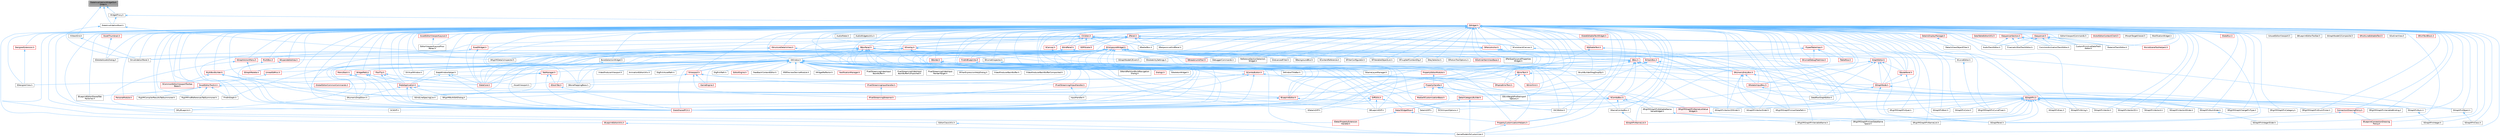 digraph "SlateInvalidationWidgetSortOrder.h"
{
 // INTERACTIVE_SVG=YES
 // LATEX_PDF_SIZE
  bgcolor="transparent";
  edge [fontname=Helvetica,fontsize=10,labelfontname=Helvetica,labelfontsize=10];
  node [fontname=Helvetica,fontsize=10,shape=box,height=0.2,width=0.4];
  Node1 [id="Node000001",label="SlateInvalidationWidgetSort\lOrder.h",height=0.2,width=0.4,color="gray40", fillcolor="grey60", style="filled", fontcolor="black",tooltip=" "];
  Node1 -> Node2 [id="edge1_Node000001_Node000002",dir="back",color="steelblue1",style="solid",tooltip=" "];
  Node2 [id="Node000002",label="HittestGrid.h",height=0.2,width=0.4,color="grey40", fillcolor="white", style="filled",URL="$da/d73/HittestGrid_8h.html",tooltip=" "];
  Node2 -> Node3 [id="edge2_Node000002_Node000003",dir="back",color="steelblue1",style="solid",tooltip=" "];
  Node3 [id="Node000003",label="SInvalidationPanel.h",height=0.2,width=0.4,color="grey40", fillcolor="white", style="filled",URL="$d7/d86/SInvalidationPanel_8h.html",tooltip=" "];
  Node1 -> Node4 [id="edge3_Node000001_Node000004",dir="back",color="steelblue1",style="solid",tooltip=" "];
  Node4 [id="Node000004",label="SlateInvalidationRoot.h",height=0.2,width=0.4,color="grey40", fillcolor="white", style="filled",URL="$d6/dc6/SlateInvalidationRoot_8h.html",tooltip=" "];
  Node4 -> Node3 [id="edge4_Node000004_Node000003",dir="back",color="steelblue1",style="solid",tooltip=" "];
  Node4 -> Node5 [id="edge5_Node000004_Node000005",dir="back",color="steelblue1",style="solid",tooltip=" "];
  Node5 [id="Node000005",label="SWindow.h",height=0.2,width=0.4,color="grey40", fillcolor="white", style="filled",URL="$d2/d6d/SWindow_8h.html",tooltip=" "];
  Node5 -> Node6 [id="edge6_Node000005_Node000006",dir="back",color="steelblue1",style="solid",tooltip=" "];
  Node6 [id="Node000006",label="AnimationEditorUtils.h",height=0.2,width=0.4,color="grey40", fillcolor="white", style="filled",URL="$df/d23/AnimationEditorUtils_8h.html",tooltip=" "];
  Node5 -> Node7 [id="edge7_Node000005_Node000007",dir="back",color="steelblue1",style="solid",tooltip=" "];
  Node7 [id="Node000007",label="BlueprintEditor.h",height=0.2,width=0.4,color="red", fillcolor="#FFF0F0", style="filled",URL="$df/d7d/BlueprintEditor_8h.html",tooltip=" "];
  Node7 -> Node15 [id="edge8_Node000007_Node000015",dir="back",color="steelblue1",style="solid",tooltip=" "];
  Node15 [id="Node000015",label="SMyBlueprint.h",height=0.2,width=0.4,color="grey40", fillcolor="white", style="filled",URL="$d3/d34/SMyBlueprint_8h.html",tooltip=" "];
  Node7 -> Node16 [id="edge9_Node000007_Node000016",dir="back",color="steelblue1",style="solid",tooltip=" "];
  Node16 [id="Node000016",label="SSCSEditor.h",height=0.2,width=0.4,color="grey40", fillcolor="white", style="filled",URL="$d0/d2e/SSCSEditor_8h.html",tooltip=" "];
  Node5 -> Node20 [id="edge10_Node000005_Node000020",dir="back",color="steelblue1",style="solid",tooltip=" "];
  Node20 [id="Node000020",label="Dialogs.h",height=0.2,width=0.4,color="red", fillcolor="#FFF0F0", style="filled",URL="$d2/d5c/Dialogs_8h.html",tooltip=" "];
  Node5 -> Node25 [id="edge11_Node000005_Node000025",dir="back",color="steelblue1",style="solid",tooltip=" "];
  Node25 [id="Node000025",label="DlgPickAssetPath.h",height=0.2,width=0.4,color="grey40", fillcolor="white", style="filled",URL="$db/d31/DlgPickAssetPath_8h.html",tooltip=" "];
  Node5 -> Node26 [id="edge12_Node000005_Node000026",dir="back",color="steelblue1",style="solid",tooltip=" "];
  Node26 [id="Node000026",label="DlgPickPath.h",height=0.2,width=0.4,color="grey40", fillcolor="white", style="filled",URL="$d9/d16/DlgPickPath_8h.html",tooltip=" "];
  Node5 -> Node27 [id="edge13_Node000005_Node000027",dir="back",color="steelblue1",style="solid",tooltip=" "];
  Node27 [id="Node000027",label="EditorEngine.h",height=0.2,width=0.4,color="red", fillcolor="#FFF0F0", style="filled",URL="$da/d0c/EditorEngine_8h.html",tooltip=" "];
  Node5 -> Node252 [id="edge14_Node000005_Node000252",dir="back",color="steelblue1",style="solid",tooltip=" "];
  Node252 [id="Node000252",label="FeedbackContextEditor.h",height=0.2,width=0.4,color="grey40", fillcolor="white", style="filled",URL="$de/d93/FeedbackContextEditor_8h.html",tooltip=" "];
  Node5 -> Node253 [id="edge15_Node000005_Node000253",dir="back",color="steelblue1",style="solid",tooltip=" "];
  Node253 [id="Node000253",label="GameEngine.h",height=0.2,width=0.4,color="red", fillcolor="#FFF0F0", style="filled",URL="$d7/d1f/GameEngine_8h.html",tooltip=" "];
  Node5 -> Node256 [id="edge16_Node000005_Node000256",dir="back",color="steelblue1",style="solid",tooltip=" "];
  Node256 [id="Node000256",label="IPIEPreviewDeviceModule.h",height=0.2,width=0.4,color="grey40", fillcolor="white", style="filled",URL="$d1/d37/IPIEPreviewDeviceModule_8h.html",tooltip=" "];
  Node5 -> Node257 [id="edge17_Node000005_Node000257",dir="back",color="steelblue1",style="solid",tooltip=" "];
  Node257 [id="Node000257",label="IPixelStreaming2InputHandler.h",height=0.2,width=0.4,color="red", fillcolor="#FFF0F0", style="filled",URL="$df/d15/IPixelStreaming2InputHandler_8h.html",tooltip=" "];
  Node257 -> Node260 [id="edge18_Node000257_Node000260",dir="back",color="steelblue1",style="solid",tooltip=" "];
  Node260 [id="Node000260",label="InputHandler.h",height=0.2,width=0.4,color="grey40", fillcolor="white", style="filled",URL="$df/d2f/InputHandler_8h.html",tooltip=" "];
  Node5 -> Node261 [id="edge19_Node000005_Node000261",dir="back",color="steelblue1",style="solid",tooltip=" "];
  Node261 [id="Node000261",label="IPixelStreamingInputHandler.h",height=0.2,width=0.4,color="red", fillcolor="#FFF0F0", style="filled",URL="$d2/d0f/IPixelStreamingInputHandler_8h.html",tooltip=" "];
  Node261 -> Node263 [id="edge20_Node000261_Node000263",dir="back",color="steelblue1",style="solid",tooltip=" "];
  Node263 [id="Node000263",label="IPixelStreamingStreamer.h",height=0.2,width=0.4,color="red", fillcolor="#FFF0F0", style="filled",URL="$d8/d28/IPixelStreamingStreamer_8h.html",tooltip=" "];
  Node5 -> Node263 [id="edge21_Node000005_Node000263",dir="back",color="steelblue1",style="solid",tooltip=" "];
  Node5 -> Node267 [id="edge22_Node000005_Node000267",dir="back",color="steelblue1",style="solid",tooltip=" "];
  Node267 [id="Node000267",label="IWidgetReflector.h",height=0.2,width=0.4,color="grey40", fillcolor="white", style="filled",URL="$d4/d66/IWidgetReflector_8h.html",tooltip=" "];
  Node5 -> Node260 [id="edge23_Node000005_Node000260",dir="back",color="steelblue1",style="solid",tooltip=" "];
  Node5 -> Node268 [id="edge24_Node000005_Node000268",dir="back",color="steelblue1",style="solid",tooltip=" "];
  Node268 [id="Node000268",label="MenuStack.h",height=0.2,width=0.4,color="red", fillcolor="#FFF0F0", style="filled",URL="$d8/d80/MenuStack_8h.html",tooltip=" "];
  Node268 -> Node269 [id="edge25_Node000268_Node000269",dir="back",color="steelblue1",style="solid",tooltip=" "];
  Node269 [id="Node000269",label="SlateApplication.h",height=0.2,width=0.4,color="red", fillcolor="#FFF0F0", style="filled",URL="$db/d28/SlateApplication_8h.html",tooltip=" "];
  Node269 -> Node302 [id="edge26_Node000269_Node000302",dir="back",color="steelblue1",style="solid",tooltip=" "];
  Node302 [id="Node000302",label="SComboBox.h",height=0.2,width=0.4,color="red", fillcolor="#FFF0F0", style="filled",URL="$d2/dd5/SComboBox_8h.html",tooltip=" "];
  Node302 -> Node311 [id="edge27_Node000302_Node000311",dir="back",color="steelblue1",style="solid",tooltip=" "];
  Node311 [id="Node000311",label="SCSVImportOptions.h",height=0.2,width=0.4,color="grey40", fillcolor="white", style="filled",URL="$d7/dfe/SCSVImportOptions_8h.html",tooltip=" "];
  Node302 -> Node316 [id="edge28_Node000302_Node000316",dir="back",color="steelblue1",style="solid",tooltip=" "];
  Node316 [id="Node000316",label="SNameComboBox.h",height=0.2,width=0.4,color="grey40", fillcolor="white", style="filled",URL="$d8/d4b/SNameComboBox_8h.html",tooltip=" "];
  Node316 -> Node317 [id="edge29_Node000316_Node000317",dir="back",color="steelblue1",style="solid",tooltip=" "];
  Node317 [id="Node000317",label="SGraphPinNameList.h",height=0.2,width=0.4,color="red", fillcolor="#FFF0F0", style="filled",URL="$d4/d09/SGraphPinNameList_8h.html",tooltip=" "];
  Node302 -> Node319 [id="edge30_Node000302_Node000319",dir="back",color="steelblue1",style="solid",tooltip=" "];
  Node319 [id="Node000319",label="SRigVMGraphPinEditableName\lValueWidget.h",height=0.2,width=0.4,color="grey40", fillcolor="white", style="filled",URL="$da/d0c/SRigVMGraphPinEditableNameValueWidget_8h.html",tooltip=" "];
  Node319 -> Node320 [id="edge31_Node000319_Node000320",dir="back",color="steelblue1",style="solid",tooltip=" "];
  Node320 [id="Node000320",label="SRigVMGraphPinUserDataName\lSpace.h",height=0.2,width=0.4,color="grey40", fillcolor="white", style="filled",URL="$d7/dfd/SRigVMGraphPinUserDataNameSpace_8h.html",tooltip=" "];
  Node319 -> Node321 [id="edge32_Node000319_Node000321",dir="back",color="steelblue1",style="solid",tooltip=" "];
  Node321 [id="Node000321",label="SRigVMGraphPinVariableName.h",height=0.2,width=0.4,color="grey40", fillcolor="white", style="filled",URL="$d0/da1/SRigVMGraphPinVariableName_8h.html",tooltip=" "];
  Node302 -> Node322 [id="edge33_Node000302_Node000322",dir="back",color="steelblue1",style="solid",tooltip=" "];
  Node322 [id="Node000322",label="SRigVMGraphPinNameListValue\lWidget.h",height=0.2,width=0.4,color="red", fillcolor="#FFF0F0", style="filled",URL="$dc/dac/SRigVMGraphPinNameListValueWidget_8h.html",tooltip=" "];
  Node322 -> Node324 [id="edge34_Node000322_Node000324",dir="back",color="steelblue1",style="solid",tooltip=" "];
  Node324 [id="Node000324",label="SRigVMGraphPinNameList.h",height=0.2,width=0.4,color="grey40", fillcolor="white", style="filled",URL="$d7/dfc/SRigVMGraphPinNameList_8h.html",tooltip=" "];
  Node302 -> Node339 [id="edge35_Node000302_Node000339",dir="back",color="steelblue1",style="solid",tooltip=" "];
  Node339 [id="Node000339",label="SlateSharedPCH.h",height=0.2,width=0.4,color="red", fillcolor="#FFF0F0", style="filled",URL="$d1/dfc/SlateSharedPCH_8h.html",tooltip=" "];
  Node269 -> Node341 [id="edge36_Node000269_Node000341",dir="back",color="steelblue1",style="solid",tooltip=" "];
  Node341 [id="Node000341",label="SGridLineSpacingList.h",height=0.2,width=0.4,color="grey40", fillcolor="white", style="filled",URL="$db/d48/SGridLineSpacingList_8h.html",tooltip=" "];
  Node269 -> Node342 [id="edge37_Node000269_Node000342",dir="back",color="steelblue1",style="solid",tooltip=" "];
  Node342 [id="Node000342",label="SNumericDropDown.h",height=0.2,width=0.4,color="grey40", fillcolor="white", style="filled",URL="$d3/d12/SNumericDropDown_8h.html",tooltip=" "];
  Node269 -> Node343 [id="edge38_Node000269_Node000343",dir="back",color="steelblue1",style="solid",tooltip=" "];
  Node343 [id="Node000343",label="SRigVMBulkEditDialog.h",height=0.2,width=0.4,color="grey40", fillcolor="white", style="filled",URL="$dd/d89/SRigVMBulkEditDialog_8h.html",tooltip=" "];
  Node269 -> Node339 [id="edge39_Node000269_Node000339",dir="back",color="steelblue1",style="solid",tooltip=" "];
  Node268 -> Node339 [id="edge40_Node000268_Node000339",dir="back",color="steelblue1",style="solid",tooltip=" "];
  Node5 -> Node362 [id="edge41_Node000005_Node000362",dir="back",color="steelblue1",style="solid",tooltip=" "];
  Node362 [id="Node000362",label="NotificationManager.h",height=0.2,width=0.4,color="red", fillcolor="#FFF0F0", style="filled",URL="$dc/dc7/NotificationManager_8h.html",tooltip=" "];
  Node5 -> Node366 [id="edge42_Node000005_Node000366",dir="back",color="steelblue1",style="solid",tooltip=" "];
  Node366 [id="Node000366",label="PixelStreamingVideoInput\lBackBuffer.h",height=0.2,width=0.4,color="grey40", fillcolor="white", style="filled",URL="$d8/d0b/PixelStreamingVideoInputBackBuffer_8h.html",tooltip=" "];
  Node5 -> Node367 [id="edge43_Node000005_Node000367",dir="back",color="steelblue1",style="solid",tooltip=" "];
  Node367 [id="Node000367",label="PixelStreamingVideoInput\lBackBufferComposited.h",height=0.2,width=0.4,color="grey40", fillcolor="white", style="filled",URL="$d8/d36/PixelStreamingVideoInputBackBufferComposited_8h.html",tooltip=" "];
  Node5 -> Node368 [id="edge44_Node000005_Node000368",dir="back",color="steelblue1",style="solid",tooltip=" "];
  Node368 [id="Node000368",label="PixelStreamingVideoInput\lRenderTarget.h",height=0.2,width=0.4,color="grey40", fillcolor="white", style="filled",URL="$da/de2/PixelStreamingVideoInputRenderTarget_8h.html",tooltip=" "];
  Node5 -> Node369 [id="edge45_Node000005_Node000369",dir="back",color="steelblue1",style="solid",tooltip=" "];
  Node369 [id="Node000369",label="PropertyEditorModule.h",height=0.2,width=0.4,color="red", fillcolor="#FFF0F0", style="filled",URL="$d5/d90/PropertyEditorModule_8h.html",tooltip=" "];
  Node369 -> Node373 [id="edge46_Node000369_Node000373",dir="back",color="steelblue1",style="solid",tooltip=" "];
  Node373 [id="Node000373",label="PropertyHandle.h",height=0.2,width=0.4,color="red", fillcolor="#FFF0F0", style="filled",URL="$d7/d90/PropertyHandle_8h.html",tooltip=" "];
  Node373 -> Node374 [id="edge47_Node000373_Node000374",dir="back",color="steelblue1",style="solid",tooltip=" "];
  Node374 [id="Node000374",label="DetailCategoryBuilder.h",height=0.2,width=0.4,color="red", fillcolor="#FFF0F0", style="filled",URL="$d9/de8/DetailCategoryBuilder_8h.html",tooltip=" "];
  Node374 -> Node376 [id="edge48_Node000374_Node000376",dir="back",color="steelblue1",style="solid",tooltip=" "];
  Node376 [id="Node000376",label="DetailWidgetRow.h",height=0.2,width=0.4,color="red", fillcolor="#FFF0F0", style="filled",URL="$d4/d4d/DetailWidgetRow_8h.html",tooltip=" "];
  Node376 -> Node377 [id="edge49_Node000376_Node000377",dir="back",color="steelblue1",style="solid",tooltip=" "];
  Node377 [id="Node000377",label="IDetailPropertyExtension\lHandler.h",height=0.2,width=0.4,color="red", fillcolor="#FFF0F0", style="filled",URL="$d6/d81/IDetailPropertyExtensionHandler_8h.html",tooltip=" "];
  Node376 -> Node380 [id="edge50_Node000376_Node000380",dir="back",color="steelblue1",style="solid",tooltip=" "];
  Node380 [id="Node000380",label="PropertyCustomizationHelpers.h",height=0.2,width=0.4,color="red", fillcolor="#FFF0F0", style="filled",URL="$d7/dd0/PropertyCustomizationHelpers_8h.html",tooltip=" "];
  Node380 -> Node183 [id="edge51_Node000380_Node000183",dir="back",color="steelblue1",style="solid",tooltip=" "];
  Node183 [id="Node000183",label="GameModeInfoCustomizer.h",height=0.2,width=0.4,color="grey40", fillcolor="white", style="filled",URL="$d5/df3/GameModeInfoCustomizer_8h.html",tooltip=" "];
  Node374 -> Node183 [id="edge52_Node000374_Node000183",dir="back",color="steelblue1",style="solid",tooltip=" "];
  Node373 -> Node376 [id="edge53_Node000373_Node000376",dir="back",color="steelblue1",style="solid",tooltip=" "];
  Node373 -> Node401 [id="edge54_Node000373_Node000401",dir="back",color="steelblue1",style="solid",tooltip=" "];
  Node401 [id="Node000401",label="DiffUtils.h",height=0.2,width=0.4,color="red", fillcolor="#FFF0F0", style="filled",URL="$d4/d91/DiffUtils_8h.html",tooltip=" "];
  Node401 -> Node406 [id="edge55_Node000401_Node000406",dir="back",color="steelblue1",style="solid",tooltip=" "];
  Node406 [id="Node000406",label="DetailsDiff.h",height=0.2,width=0.4,color="grey40", fillcolor="white", style="filled",URL="$de/dfc/DetailsDiff_8h.html",tooltip=" "];
  Node401 -> Node407 [id="edge56_Node000401_Node000407",dir="back",color="steelblue1",style="solid",tooltip=" "];
  Node407 [id="Node000407",label="SBlueprintDiff.h",height=0.2,width=0.4,color="grey40", fillcolor="white", style="filled",URL="$de/d6d/SBlueprintDiff_8h.html",tooltip=" "];
  Node401 -> Node408 [id="edge57_Node000401_Node000408",dir="back",color="steelblue1",style="solid",tooltip=" "];
  Node408 [id="Node000408",label="SCSDiff.h",height=0.2,width=0.4,color="grey40", fillcolor="white", style="filled",URL="$da/dc5/SCSDiff_8h.html",tooltip=" "];
  Node401 -> Node403 [id="edge58_Node000401_Node000403",dir="back",color="steelblue1",style="solid",tooltip=" "];
  Node403 [id="Node000403",label="SDetailsDiff.h",height=0.2,width=0.4,color="grey40", fillcolor="white", style="filled",URL="$da/d09/SDetailsDiff_8h.html",tooltip=" "];
  Node373 -> Node412 [id="edge59_Node000373_Node000412",dir="back",color="steelblue1",style="solid",tooltip=" "];
  Node412 [id="Node000412",label="MediaIOCustomizationBase.h",height=0.2,width=0.4,color="red", fillcolor="#FFF0F0", style="filled",URL="$d2/dd0/MediaIOCustomizationBase_8h.html",tooltip=" "];
  Node373 -> Node380 [id="edge60_Node000373_Node000380",dir="back",color="steelblue1",style="solid",tooltip=" "];
  Node373 -> Node420 [id="edge61_Node000373_Node000420",dir="back",color="steelblue1",style="solid",tooltip=" "];
  Node420 [id="Node000420",label="SSkinWeightProfileImport\lOptions.h",height=0.2,width=0.4,color="grey40", fillcolor="white", style="filled",URL="$d9/d21/SSkinWeightProfileImportOptions_8h.html",tooltip=" "];
  Node5 -> Node407 [id="edge62_Node000005_Node000407",dir="back",color="steelblue1",style="solid",tooltip=" "];
  Node5 -> Node403 [id="edge63_Node000005_Node000403",dir="back",color="steelblue1",style="solid",tooltip=" "];
  Node5 -> Node422 [id="edge64_Node000005_Node000422",dir="back",color="steelblue1",style="solid",tooltip=" "];
  Node422 [id="Node000422",label="SFilterExpressionHelpDialog.h",height=0.2,width=0.4,color="grey40", fillcolor="white", style="filled",URL="$d5/dd4/SFilterExpressionHelpDialog_8h.html",tooltip=" "];
  Node5 -> Node343 [id="edge65_Node000005_Node000343",dir="back",color="steelblue1",style="solid",tooltip=" "];
  Node5 -> Node161 [id="edge66_Node000005_Node000161",dir="back",color="steelblue1",style="solid",tooltip=" "];
  Node161 [id="Node000161",label="SSkeletonWidget.h",height=0.2,width=0.4,color="grey40", fillcolor="white", style="filled",URL="$dd/da7/SSkeletonWidget_8h.html",tooltip=" "];
  Node5 -> Node420 [id="edge67_Node000005_Node000420",dir="back",color="steelblue1",style="solid",tooltip=" "];
  Node5 -> Node423 [id="edge68_Node000005_Node000423",dir="back",color="steelblue1",style="solid",tooltip=" "];
  Node423 [id="Node000423",label="SViewport.h",height=0.2,width=0.4,color="red", fillcolor="#FFF0F0", style="filled",URL="$d8/db1/SViewport_8h.html",tooltip=" "];
  Node423 -> Node253 [id="edge69_Node000423_Node000253",dir="back",color="steelblue1",style="solid",tooltip=" "];
  Node423 -> Node424 [id="edge70_Node000423_Node000424",dir="back",color="steelblue1",style="solid",tooltip=" "];
  Node424 [id="Node000424",label="IAssetViewport.h",height=0.2,width=0.4,color="grey40", fillcolor="white", style="filled",URL="$de/d65/IAssetViewport_8h.html",tooltip=" "];
  Node423 -> Node257 [id="edge71_Node000423_Node000257",dir="back",color="steelblue1",style="solid",tooltip=" "];
  Node423 -> Node261 [id="edge72_Node000423_Node000261",dir="back",color="steelblue1",style="solid",tooltip=" "];
  Node423 -> Node263 [id="edge73_Node000423_Node000263",dir="back",color="steelblue1",style="solid",tooltip=" "];
  Node5 -> Node425 [id="edge74_Node000005_Node000425",dir="back",color="steelblue1",style="solid",tooltip=" "];
  Node425 [id="Node000425",label="SVirtualWindow.h",height=0.2,width=0.4,color="grey40", fillcolor="white", style="filled",URL="$d3/dd3/SVirtualWindow_8h.html",tooltip=" "];
  Node5 -> Node426 [id="edge75_Node000005_Node000426",dir="back",color="steelblue1",style="solid",tooltip=" "];
  Node426 [id="Node000426",label="SWindowTitleBar.h",height=0.2,width=0.4,color="grey40", fillcolor="white", style="filled",URL="$d0/dce/SWindowTitleBar_8h.html",tooltip=" "];
  Node5 -> Node427 [id="edge76_Node000005_Node000427",dir="back",color="steelblue1",style="solid",tooltip=" "];
  Node427 [id="Node000427",label="SWorldPartitionBuildNavigation\lDialog.h",height=0.2,width=0.4,color="grey40", fillcolor="white", style="filled",URL="$d0/d61/SWorldPartitionBuildNavigationDialog_8h.html",tooltip=" "];
  Node5 -> Node269 [id="edge77_Node000005_Node000269",dir="back",color="steelblue1",style="solid",tooltip=" "];
  Node5 -> Node428 [id="edge78_Node000005_Node000428",dir="back",color="steelblue1",style="solid",tooltip=" "];
  Node428 [id="Node000428",label="SlateCore.h",height=0.2,width=0.4,color="red", fillcolor="#FFF0F0", style="filled",URL="$dc/d03/SlateCore_8h.html",tooltip=" "];
  Node5 -> Node339 [id="edge79_Node000005_Node000339",dir="back",color="steelblue1",style="solid",tooltip=" "];
  Node5 -> Node429 [id="edge80_Node000005_Node000429",dir="back",color="steelblue1",style="solid",tooltip=" "];
  Node429 [id="Node000429",label="SlateWindowHelper.h",height=0.2,width=0.4,color="grey40", fillcolor="white", style="filled",URL="$d4/df3/SlateWindowHelper_8h.html",tooltip=" "];
  Node429 -> Node269 [id="edge81_Node000429_Node000269",dir="back",color="steelblue1",style="solid",tooltip=" "];
  Node429 -> Node428 [id="edge82_Node000429_Node000428",dir="back",color="steelblue1",style="solid",tooltip=" "];
  Node429 -> Node339 [id="edge83_Node000429_Node000339",dir="back",color="steelblue1",style="solid",tooltip=" "];
  Node5 -> Node430 [id="edge84_Node000005_Node000430",dir="back",color="steelblue1",style="solid",tooltip=" "];
  Node430 [id="Node000430",label="TabManager.h",height=0.2,width=0.4,color="red", fillcolor="#FFF0F0", style="filled",URL="$db/d9a/TabManager_8h.html",tooltip=" "];
  Node430 -> Node205 [id="edge85_Node000430_Node000205",dir="back",color="steelblue1",style="solid",tooltip=" "];
  Node205 [id="Node000205",label="AssetEditorToolkit.h",height=0.2,width=0.4,color="red", fillcolor="#FFF0F0", style="filled",URL="$d9/d8b/AssetEditorToolkit_8h.html",tooltip=" "];
  Node205 -> Node7 [id="edge86_Node000205_Node000007",dir="back",color="steelblue1",style="solid",tooltip=" "];
  Node205 -> Node208 [id="edge87_Node000205_Node000208",dir="back",color="steelblue1",style="solid",tooltip=" "];
  Node208 [id="Node000208",label="BlueprintEditorSharedTab\lFactories.h",height=0.2,width=0.4,color="grey40", fillcolor="white", style="filled",URL="$d3/d15/BlueprintEditorSharedTabFactories_8h.html",tooltip=" "];
  Node205 -> Node209 [id="edge88_Node000205_Node000209",dir="back",color="steelblue1",style="solid",tooltip=" "];
  Node209 [id="Node000209",label="FindInGraph.h",height=0.2,width=0.4,color="grey40", fillcolor="white", style="filled",URL="$de/d36/FindInGraph_8h.html",tooltip=" "];
  Node205 -> Node193 [id="edge89_Node000205_Node000193",dir="back",color="steelblue1",style="solid",tooltip=" "];
  Node193 [id="Node000193",label="PersonaModule.h",height=0.2,width=0.4,color="red", fillcolor="#FFF0F0", style="filled",URL="$de/d74/PersonaModule_8h.html",tooltip=" "];
  Node205 -> Node214 [id="edge90_Node000205_Node000214",dir="back",color="steelblue1",style="solid",tooltip=" "];
  Node214 [id="Node000214",label="RigVMCompilerResultsTabSummoner.h",height=0.2,width=0.4,color="grey40", fillcolor="white", style="filled",URL="$dd/d05/RigVMCompilerResultsTabSummoner_8h.html",tooltip=" "];
  Node205 -> Node221 [id="edge91_Node000205_Node000221",dir="back",color="steelblue1",style="solid",tooltip=" "];
  Node221 [id="Node000221",label="RigVMFindReferencesTabSummoner.h",height=0.2,width=0.4,color="grey40", fillcolor="white", style="filled",URL="$d5/d7d/RigVMFindReferencesTabSummoner_8h.html",tooltip=" "];
  Node430 -> Node438 [id="edge92_Node000430_Node000438",dir="back",color="steelblue1",style="solid",tooltip=" "];
  Node438 [id="Node000438",label="GlobalEditorCommonCommands.h",height=0.2,width=0.4,color="red", fillcolor="#FFF0F0", style="filled",URL="$d3/d5f/GlobalEditorCommonCommands_8h.html",tooltip=" "];
  Node430 -> Node443 [id="edge93_Node000430_Node000443",dir="back",color="steelblue1",style="solid",tooltip=" "];
  Node443 [id="Node000443",label="SDockTab.h",height=0.2,width=0.4,color="red", fillcolor="#FFF0F0", style="filled",URL="$d2/d6f/SDockTab_8h.html",tooltip=" "];
  Node443 -> Node339 [id="edge94_Node000443_Node000339",dir="back",color="steelblue1",style="solid",tooltip=" "];
  Node430 -> Node339 [id="edge95_Node000430_Node000339",dir="back",color="steelblue1",style="solid",tooltip=" "];
  Node5 -> Node204 [id="edge96_Node000005_Node000204",dir="back",color="steelblue1",style="solid",tooltip=" "];
  Node204 [id="Node000204",label="UnrealEdMisc.h",height=0.2,width=0.4,color="red", fillcolor="#FFF0F0", style="filled",URL="$da/d70/UnrealEdMisc_8h.html",tooltip=" "];
  Node204 -> Node205 [id="edge97_Node000204_Node000205",dir="back",color="steelblue1",style="solid",tooltip=" "];
  Node5 -> Node449 [id="edge98_Node000005_Node000449",dir="back",color="steelblue1",style="solid",tooltip=" "];
  Node449 [id="Node000449",label="VideoProducerBackBuffer.h",height=0.2,width=0.4,color="grey40", fillcolor="white", style="filled",URL="$d0/d18/VideoProducerBackBuffer_8h.html",tooltip=" "];
  Node5 -> Node450 [id="edge99_Node000005_Node000450",dir="back",color="steelblue1",style="solid",tooltip=" "];
  Node450 [id="Node000450",label="VideoProducerBackBufferComposited.h",height=0.2,width=0.4,color="grey40", fillcolor="white", style="filled",URL="$d5/d3e/VideoProducerBackBufferComposited_8h.html",tooltip=" "];
  Node5 -> Node451 [id="edge100_Node000005_Node000451",dir="back",color="steelblue1",style="solid",tooltip=" "];
  Node451 [id="Node000451",label="VideoProducerViewport.h",height=0.2,width=0.4,color="grey40", fillcolor="white", style="filled",URL="$d8/d79/VideoProducerViewport_8h.html",tooltip=" "];
  Node5 -> Node452 [id="edge101_Node000005_Node000452",dir="back",color="steelblue1",style="solid",tooltip=" "];
  Node452 [id="Node000452",label="WidgetPath.h",height=0.2,width=0.4,color="red", fillcolor="#FFF0F0", style="filled",URL="$d0/d7f/WidgetPath_8h.html",tooltip=" "];
  Node452 -> Node18 [id="edge102_Node000452_Node000018",dir="back",color="steelblue1",style="solid",tooltip=" "];
  Node18 [id="Node000018",label="SDesignerView.h",height=0.2,width=0.4,color="grey40", fillcolor="white", style="filled",URL="$d2/d14/SDesignerView_8h.html",tooltip=" "];
  Node452 -> Node269 [id="edge103_Node000452_Node000269",dir="back",color="steelblue1",style="solid",tooltip=" "];
  Node452 -> Node428 [id="edge104_Node000452_Node000428",dir="back",color="steelblue1",style="solid",tooltip=" "];
  Node452 -> Node339 [id="edge105_Node000452_Node000339",dir="back",color="steelblue1",style="solid",tooltip=" "];
  Node1 -> Node454 [id="edge106_Node000001_Node000454",dir="back",color="steelblue1",style="solid",tooltip=" "];
  Node454 [id="Node000454",label="WidgetProxy.h",height=0.2,width=0.4,color="grey40", fillcolor="white", style="filled",URL="$d0/d03/WidgetProxy_8h.html",tooltip=" "];
  Node454 -> Node455 [id="edge107_Node000454_Node000455",dir="back",color="steelblue1",style="solid",tooltip=" "];
  Node455 [id="Node000455",label="SWidget.h",height=0.2,width=0.4,color="red", fillcolor="#FFF0F0", style="filled",URL="$dc/df5/SWidget_8h.html",tooltip=" "];
  Node455 -> Node205 [id="edge108_Node000455_Node000205",dir="back",color="steelblue1",style="solid",tooltip=" "];
  Node455 -> Node152 [id="edge109_Node000455_Node000152",dir="back",color="steelblue1",style="solid",tooltip=" "];
  Node152 [id="Node000152",label="AssetEditorViewportLayout.h",height=0.2,width=0.4,color="red", fillcolor="#FFF0F0", style="filled",URL="$df/d46/AssetEditorViewportLayout_8h.html",tooltip=" "];
  Node152 -> Node155 [id="edge110_Node000152_Node000155",dir="back",color="steelblue1",style="solid",tooltip=" "];
  Node155 [id="Node000155",label="EditorViewportLayoutFour\lPanes.h",height=0.2,width=0.4,color="grey40", fillcolor="white", style="filled",URL="$d4/d84/EditorViewportLayoutFourPanes_8h.html",tooltip=" "];
  Node455 -> Node456 [id="edge111_Node000455_Node000456",dir="back",color="steelblue1",style="solid",tooltip=" "];
  Node456 [id="Node000456",label="AssetThumbnail.h",height=0.2,width=0.4,color="red", fillcolor="#FFF0F0", style="filled",URL="$d7/d61/AssetThumbnail_8h.html",tooltip=" "];
  Node456 -> Node463 [id="edge112_Node000456_Node000463",dir="back",color="steelblue1",style="solid",tooltip=" "];
  Node463 [id="Node000463",label="SDeleteAssetsDialog.h",height=0.2,width=0.4,color="grey40", fillcolor="white", style="filled",URL="$d7/d0d/SDeleteAssetsDialog_8h.html",tooltip=" "];
  Node455 -> Node433 [id="edge113_Node000455_Node000433",dir="back",color="steelblue1",style="solid",tooltip=" "];
  Node433 [id="Node000433",label="AudioMeter.h",height=0.2,width=0.4,color="grey40", fillcolor="white", style="filled",URL="$de/db0/AudioMeter_8h.html",tooltip=" "];
  Node455 -> Node464 [id="edge114_Node000455_Node000464",dir="back",color="steelblue1",style="solid",tooltip=" "];
  Node464 [id="Node000464",label="AudioTrackEditor.h",height=0.2,width=0.4,color="grey40", fillcolor="white", style="filled",URL="$dd/d96/AudioTrackEditor_8h.html",tooltip=" "];
  Node455 -> Node465 [id="edge115_Node000455_Node000465",dir="back",color="steelblue1",style="solid",tooltip=" "];
  Node465 [id="Node000465",label="AudioWidgetsUtils.h",height=0.2,width=0.4,color="grey40", fillcolor="white", style="filled",URL="$da/d9a/AudioWidgetsUtils_8h.html",tooltip=" "];
  Node455 -> Node466 [id="edge116_Node000455_Node000466",dir="back",color="steelblue1",style="solid",tooltip=" "];
  Node466 [id="Node000466",label="BlueprintConnectionDrawing\lPolicy.h",height=0.2,width=0.4,color="red", fillcolor="#FFF0F0", style="filled",URL="$d2/dfc/BlueprintConnectionDrawingPolicy_8h.html",tooltip=" "];
  Node455 -> Node7 [id="edge117_Node000455_Node000007",dir="back",color="steelblue1",style="solid",tooltip=" "];
  Node455 -> Node208 [id="edge118_Node000455_Node000208",dir="back",color="steelblue1",style="solid",tooltip=" "];
  Node455 -> Node468 [id="edge119_Node000455_Node000468",dir="back",color="steelblue1",style="solid",tooltip=" "];
  Node468 [id="Node000468",label="BlueprintEditorUtils.h",height=0.2,width=0.4,color="red", fillcolor="#FFF0F0", style="filled",URL="$d7/d3d/BlueprintEditorUtils_8h.html",tooltip=" "];
  Node468 -> Node183 [id="edge120_Node000468_Node000183",dir="back",color="steelblue1",style="solid",tooltip=" "];
  Node455 -> Node469 [id="edge121_Node000455_Node000469",dir="back",color="steelblue1",style="solid",tooltip=" "];
  Node469 [id="Node000469",label="BoneSelectionWidget.h",height=0.2,width=0.4,color="grey40", fillcolor="white", style="filled",URL="$d4/dd3/BoneSelectionWidget_8h.html",tooltip=" "];
  Node469 -> Node470 [id="edge122_Node000469_Node000470",dir="back",color="steelblue1",style="solid",tooltip=" "];
  Node470 [id="Node000470",label="SBoneMappingBase.h",height=0.2,width=0.4,color="grey40", fillcolor="white", style="filled",URL="$d7/d49/SBoneMappingBase_8h.html",tooltip=" "];
  Node455 -> Node124 [id="edge123_Node000455_Node000124",dir="back",color="steelblue1",style="solid",tooltip=" "];
  Node124 [id="Node000124",label="BrushBuilderDragDropOp.h",height=0.2,width=0.4,color="grey40", fillcolor="white", style="filled",URL="$d9/d56/BrushBuilderDragDropOp_8h.html",tooltip=" "];
  Node455 -> Node471 [id="edge124_Node000455_Node000471",dir="back",color="steelblue1",style="solid",tooltip=" "];
  Node471 [id="Node000471",label="Children.h",height=0.2,width=0.4,color="red", fillcolor="#FFF0F0", style="filled",URL="$db/d68/Children_8h.html",tooltip=" "];
  Node471 -> Node521 [id="edge125_Node000471_Node000521",dir="back",color="steelblue1",style="solid",tooltip=" "];
  Node521 [id="Node000521",label="SBox.h",height=0.2,width=0.4,color="red", fillcolor="#FFF0F0", style="filled",URL="$dd/d43/SBox_8h.html",tooltip=" "];
  Node521 -> Node124 [id="edge126_Node000521_Node000124",dir="back",color="steelblue1",style="solid",tooltip=" "];
  Node521 -> Node183 [id="edge127_Node000521_Node000183",dir="back",color="steelblue1",style="solid",tooltip=" "];
  Node521 -> Node302 [id="edge128_Node000521_Node000302",dir="back",color="steelblue1",style="solid",tooltip=" "];
  Node521 -> Node523 [id="edge129_Node000521_Node000523",dir="back",color="steelblue1",style="solid",tooltip=" "];
  Node523 [id="Node000523",label="SGameLayerManager.h",height=0.2,width=0.4,color="grey40", fillcolor="white", style="filled",URL="$da/d3a/SGameLayerManager_8h.html",tooltip=" "];
  Node521 -> Node347 [id="edge130_Node000521_Node000347",dir="back",color="steelblue1",style="solid",tooltip=" "];
  Node347 [id="Node000347",label="SGraphPinNum.h",height=0.2,width=0.4,color="grey40", fillcolor="white", style="filled",URL="$d7/da4/SGraphPinNum_8h.html",tooltip=" "];
  Node347 -> Node348 [id="edge131_Node000347_Node000348",dir="back",color="steelblue1",style="solid",tooltip=" "];
  Node348 [id="Node000348",label="SGraphPinInteger.h",height=0.2,width=0.4,color="grey40", fillcolor="white", style="filled",URL="$df/d54/SGraphPinInteger_8h.html",tooltip=" "];
  Node521 -> Node195 [id="edge132_Node000521_Node000195",dir="back",color="steelblue1",style="solid",tooltip=" "];
  Node195 [id="Node000195",label="SGraphPinNumSlider.h",height=0.2,width=0.4,color="grey40", fillcolor="white", style="filled",URL="$d5/d00/SGraphPinNumSlider_8h.html",tooltip=" "];
  Node195 -> Node196 [id="edge133_Node000195_Node000196",dir="back",color="steelblue1",style="solid",tooltip=" "];
  Node196 [id="Node000196",label="SGraphPinIntegerSlider.h",height=0.2,width=0.4,color="grey40", fillcolor="white", style="filled",URL="$da/d60/SGraphPinIntegerSlider_8h.html",tooltip=" "];
  Node521 -> Node197 [id="edge134_Node000521_Node000197",dir="back",color="steelblue1",style="solid",tooltip=" "];
  Node197 [id="Node000197",label="SGraphPinVector2DSlider.h",height=0.2,width=0.4,color="grey40", fillcolor="white", style="filled",URL="$d7/d05/SGraphPinVector2DSlider_8h.html",tooltip=" "];
  Node521 -> Node198 [id="edge135_Node000521_Node000198",dir="back",color="steelblue1",style="solid",tooltip=" "];
  Node198 [id="Node000198",label="SGraphPinVectorSlider.h",height=0.2,width=0.4,color="grey40", fillcolor="white", style="filled",URL="$dc/d38/SGraphPinVectorSlider_8h.html",tooltip=" "];
  Node521 -> Node426 [id="edge136_Node000521_Node000426",dir="back",color="steelblue1",style="solid",tooltip=" "];
  Node521 -> Node339 [id="edge137_Node000521_Node000339",dir="back",color="steelblue1",style="solid",tooltip=" "];
  Node471 -> Node647 [id="edge138_Node000471_Node000647",dir="back",color="steelblue1",style="solid",tooltip=" "];
  Node647 [id="Node000647",label="SBoxPanel.h",height=0.2,width=0.4,color="red", fillcolor="#FFF0F0", style="filled",URL="$d8/de6/SBoxPanel_8h.html",tooltip=" "];
  Node647 -> Node401 [id="edge139_Node000647_Node000401",dir="back",color="steelblue1",style="solid",tooltip=" "];
  Node647 -> Node183 [id="edge140_Node000647_Node000183",dir="back",color="steelblue1",style="solid",tooltip=" "];
  Node647 -> Node380 [id="edge141_Node000647_Node000380",dir="back",color="steelblue1",style="solid",tooltip=" "];
  Node647 -> Node671 [id="edge142_Node000647_Node000671",dir="back",color="steelblue1",style="solid",tooltip=" "];
  Node671 [id="Node000671",label="SBreadcrumbTrail.h",height=0.2,width=0.4,color="red", fillcolor="#FFF0F0", style="filled",URL="$d4/de2/SBreadcrumbTrail_8h.html",tooltip=" "];
  Node647 -> Node672 [id="edge143_Node000647_Node000672",dir="back",color="steelblue1",style="solid",tooltip=" "];
  Node672 [id="Node000672",label="SComboButton.h",height=0.2,width=0.4,color="red", fillcolor="#FFF0F0", style="filled",URL="$dc/d43/SComboButton_8h.html",tooltip=" "];
  Node672 -> Node470 [id="edge144_Node000672_Node000470",dir="back",color="steelblue1",style="solid",tooltip=" "];
  Node672 -> Node302 [id="edge145_Node000672_Node000302",dir="back",color="steelblue1",style="solid",tooltip=" "];
  Node672 -> Node341 [id="edge146_Node000672_Node000341",dir="back",color="steelblue1",style="solid",tooltip=" "];
  Node672 -> Node342 [id="edge147_Node000672_Node000342",dir="back",color="steelblue1",style="solid",tooltip=" "];
  Node672 -> Node676 [id="edge148_Node000672_Node000676",dir="back",color="steelblue1",style="solid",tooltip=" "];
  Node676 [id="Node000676",label="SPopUpErrorText.h",height=0.2,width=0.4,color="red", fillcolor="#FFF0F0", style="filled",URL="$d7/d15/SPopUpErrorText_8h.html",tooltip=" "];
  Node672 -> Node319 [id="edge149_Node000672_Node000319",dir="back",color="steelblue1",style="solid",tooltip=" "];
  Node672 -> Node322 [id="edge150_Node000672_Node000322",dir="back",color="steelblue1",style="solid",tooltip=" "];
  Node672 -> Node339 [id="edge151_Node000672_Node000339",dir="back",color="steelblue1",style="solid",tooltip=" "];
  Node647 -> Node341 [id="edge152_Node000647_Node000341",dir="back",color="steelblue1",style="solid",tooltip=" "];
  Node647 -> Node342 [id="edge153_Node000647_Node000342",dir="back",color="steelblue1",style="solid",tooltip=" "];
  Node647 -> Node346 [id="edge154_Node000647_Node000346",dir="back",color="steelblue1",style="solid",tooltip=" "];
  Node346 [id="Node000346",label="SNumericEntryBox.h",height=0.2,width=0.4,color="red", fillcolor="#FFF0F0", style="filled",URL="$d8/d1a/SNumericEntryBox_8h.html",tooltip=" "];
  Node346 -> Node347 [id="edge155_Node000346_Node000347",dir="back",color="steelblue1",style="solid",tooltip=" "];
  Node346 -> Node195 [id="edge156_Node000346_Node000195",dir="back",color="steelblue1",style="solid",tooltip=" "];
  Node346 -> Node197 [id="edge157_Node000346_Node000197",dir="back",color="steelblue1",style="solid",tooltip=" "];
  Node346 -> Node198 [id="edge158_Node000346_Node000198",dir="back",color="steelblue1",style="solid",tooltip=" "];
  Node346 -> Node349 [id="edge159_Node000346_Node000349",dir="back",color="steelblue1",style="solid",tooltip=" "];
  Node349 [id="Node000349",label="SRotatorInputBox.h",height=0.2,width=0.4,color="red", fillcolor="#FFF0F0", style="filled",URL="$de/dd2/SRotatorInputBox_8h.html",tooltip=" "];
  Node349 -> Node350 [id="edge160_Node000349_Node000350",dir="back",color="steelblue1",style="solid",tooltip=" "];
  Node350 [id="Node000350",label="SRigVMGraphPinQuat.h",height=0.2,width=0.4,color="grey40", fillcolor="white", style="filled",URL="$de/dda/SRigVMGraphPinQuat_8h.html",tooltip=" "];
  Node647 -> Node16 [id="edge161_Node000647_Node000016",dir="back",color="steelblue1",style="solid",tooltip=" "];
  Node647 -> Node161 [id="edge162_Node000647_Node000161",dir="back",color="steelblue1",style="solid",tooltip=" "];
  Node647 -> Node5 [id="edge163_Node000647_Node000005",dir="back",color="steelblue1",style="solid",tooltip=" "];
  Node647 -> Node426 [id="edge164_Node000647_Node000426",dir="back",color="steelblue1",style="solid",tooltip=" "];
  Node647 -> Node428 [id="edge165_Node000647_Node000428",dir="back",color="steelblue1",style="solid",tooltip=" "];
  Node647 -> Node339 [id="edge166_Node000647_Node000339",dir="back",color="steelblue1",style="solid",tooltip=" "];
  Node471 -> Node685 [id="edge167_Node000471_Node000685",dir="back",color="steelblue1",style="solid",tooltip=" "];
  Node685 [id="Node000685",label="SCanvas.h",height=0.2,width=0.4,color="red", fillcolor="#FFF0F0", style="filled",URL="$d4/dfa/SCanvas_8h.html",tooltip=" "];
  Node685 -> Node523 [id="edge168_Node000685_Node000523",dir="back",color="steelblue1",style="solid",tooltip=" "];
  Node471 -> Node687 [id="edge169_Node000471_Node000687",dir="back",color="steelblue1",style="solid",tooltip=" "];
  Node687 [id="Node000687",label="SCompoundWidget.h",height=0.2,width=0.4,color="red", fillcolor="#FFF0F0", style="filled",URL="$db/d0b/SCompoundWidget_8h.html",tooltip=" "];
  Node687 -> Node469 [id="edge170_Node000687_Node000469",dir="back",color="steelblue1",style="solid",tooltip=" "];
  Node687 -> Node700 [id="edge171_Node000687_Node000700",dir="back",color="steelblue1",style="solid",tooltip=" "];
  Node700 [id="Node000700",label="DebuggerCommands.h",height=0.2,width=0.4,color="grey40", fillcolor="white", style="filled",URL="$dc/da1/DebuggerCommands_8h.html",tooltip=" "];
  Node687 -> Node20 [id="edge172_Node000687_Node000020",dir="back",color="steelblue1",style="solid",tooltip=" "];
  Node687 -> Node559 [id="edge173_Node000687_Node000559",dir="back",color="steelblue1",style="solid",tooltip=" "];
  Node559 [id="Node000559",label="FindInBlueprints.h",height=0.2,width=0.4,color="red", fillcolor="#FFF0F0", style="filled",URL="$d0/d27/FindInBlueprints_8h.html",tooltip=" "];
  Node559 -> Node7 [id="edge174_Node000559_Node000007",dir="back",color="steelblue1",style="solid",tooltip=" "];
  Node687 -> Node209 [id="edge175_Node000687_Node000209",dir="back",color="steelblue1",style="solid",tooltip=" "];
  Node687 -> Node701 [id="edge176_Node000687_Node000701",dir="back",color="steelblue1",style="solid",tooltip=" "];
  Node701 [id="Node000701",label="GraphEditor.h",height=0.2,width=0.4,color="red", fillcolor="#FFF0F0", style="filled",URL="$dc/dc5/GraphEditor_8h.html",tooltip=" "];
  Node701 -> Node7 [id="edge177_Node000701_Node000007",dir="back",color="steelblue1",style="solid",tooltip=" "];
  Node701 -> Node479 [id="edge178_Node000701_Node000479",dir="back",color="steelblue1",style="solid",tooltip=" "];
  Node479 [id="Node000479",label="DataflowGraphEditor.h",height=0.2,width=0.4,color="grey40", fillcolor="white", style="filled",URL="$d4/dfa/DataflowGraphEditor_8h.html",tooltip=" "];
  Node701 -> Node407 [id="edge179_Node000701_Node000407",dir="back",color="steelblue1",style="solid",tooltip=" "];
  Node701 -> Node478 [id="edge180_Node000701_Node000478",dir="back",color="steelblue1",style="solid",tooltip=" "];
  Node478 [id="Node000478",label="SGraphNode.h",height=0.2,width=0.4,color="red", fillcolor="#FFF0F0", style="filled",URL="$d2/d30/SGraphNode_8h.html",tooltip=" "];
  Node478 -> Node479 [id="edge181_Node000478_Node000479",dir="back",color="steelblue1",style="solid",tooltip=" "];
  Node478 -> Node496 [id="edge182_Node000478_Node000496",dir="back",color="steelblue1",style="solid",tooltip=" "];
  Node496 [id="Node000496",label="SGraphPanel.h",height=0.2,width=0.4,color="grey40", fillcolor="white", style="filled",URL="$d2/dcf/SGraphPanel_8h.html",tooltip=" "];
  Node478 -> Node497 [id="edge183_Node000478_Node000497",dir="back",color="steelblue1",style="solid",tooltip=" "];
  Node497 [id="Node000497",label="SGraphPin.h",height=0.2,width=0.4,color="red", fillcolor="#FFF0F0", style="filled",URL="$d1/dd1/SGraphPin_8h.html",tooltip=" "];
  Node497 -> Node498 [id="edge184_Node000497_Node000498",dir="back",color="steelblue1",style="solid",tooltip=" "];
  Node498 [id="Node000498",label="ConnectionDrawingPolicy.h",height=0.2,width=0.4,color="red", fillcolor="#FFF0F0", style="filled",URL="$d5/dc8/ConnectionDrawingPolicy_8h.html",tooltip=" "];
  Node498 -> Node466 [id="edge185_Node000498_Node000466",dir="back",color="steelblue1",style="solid",tooltip=" "];
  Node498 -> Node496 [id="edge186_Node000498_Node000496",dir="back",color="steelblue1",style="solid",tooltip=" "];
  Node497 -> Node496 [id="edge187_Node000497_Node000496",dir="back",color="steelblue1",style="solid",tooltip=" "];
  Node497 -> Node503 [id="edge188_Node000497_Node000503",dir="back",color="steelblue1",style="solid",tooltip=" "];
  Node503 [id="Node000503",label="SGraphPinBool.h",height=0.2,width=0.4,color="grey40", fillcolor="white", style="filled",URL="$d8/d82/SGraphPinBool_8h.html",tooltip=" "];
  Node497 -> Node504 [id="edge189_Node000497_Node000504",dir="back",color="steelblue1",style="solid",tooltip=" "];
  Node504 [id="Node000504",label="SGraphPinColor.h",height=0.2,width=0.4,color="grey40", fillcolor="white", style="filled",URL="$dd/d8d/SGraphPinColor_8h.html",tooltip=" "];
  Node497 -> Node506 [id="edge190_Node000497_Node000506",dir="back",color="steelblue1",style="solid",tooltip=" "];
  Node506 [id="Node000506",label="SGraphPinExec.h",height=0.2,width=0.4,color="grey40", fillcolor="white", style="filled",URL="$d1/d4c/SGraphPinExec_8h.html",tooltip=" "];
  Node497 -> Node317 [id="edge191_Node000497_Node000317",dir="back",color="steelblue1",style="solid",tooltip=" "];
  Node497 -> Node347 [id="edge192_Node000497_Node000347",dir="back",color="steelblue1",style="solid",tooltip=" "];
  Node497 -> Node195 [id="edge193_Node000497_Node000195",dir="back",color="steelblue1",style="solid",tooltip=" "];
  Node497 -> Node507 [id="edge194_Node000497_Node000507",dir="back",color="steelblue1",style="solid",tooltip=" "];
  Node507 [id="Node000507",label="SGraphPinObject.h",height=0.2,width=0.4,color="grey40", fillcolor="white", style="filled",URL="$da/dd6/SGraphPinObject_8h.html",tooltip=" "];
  Node507 -> Node508 [id="edge195_Node000507_Node000508",dir="back",color="steelblue1",style="solid",tooltip=" "];
  Node508 [id="Node000508",label="SGraphPinClass.h",height=0.2,width=0.4,color="grey40", fillcolor="white", style="filled",URL="$df/d8d/SGraphPinClass_8h.html",tooltip=" "];
  Node497 -> Node509 [id="edge196_Node000497_Node000509",dir="back",color="steelblue1",style="solid",tooltip=" "];
  Node509 [id="Node000509",label="SGraphPinString.h",height=0.2,width=0.4,color="grey40", fillcolor="white", style="filled",URL="$d0/d49/SGraphPinString_8h.html",tooltip=" "];
  Node497 -> Node357 [id="edge197_Node000497_Node000357",dir="back",color="steelblue1",style="solid",tooltip=" "];
  Node357 [id="Node000357",label="SGraphPinVector.h",height=0.2,width=0.4,color="grey40", fillcolor="white", style="filled",URL="$d8/de7/SGraphPinVector_8h.html",tooltip=" "];
  Node497 -> Node352 [id="edge198_Node000497_Node000352",dir="back",color="steelblue1",style="solid",tooltip=" "];
  Node352 [id="Node000352",label="SGraphPinVector2D.h",height=0.2,width=0.4,color="grey40", fillcolor="white", style="filled",URL="$d7/d67/SGraphPinVector2D_8h.html",tooltip=" "];
  Node497 -> Node197 [id="edge199_Node000497_Node000197",dir="back",color="steelblue1",style="solid",tooltip=" "];
  Node497 -> Node354 [id="edge200_Node000497_Node000354",dir="back",color="steelblue1",style="solid",tooltip=" "];
  Node354 [id="Node000354",label="SGraphPinVector4.h",height=0.2,width=0.4,color="grey40", fillcolor="white", style="filled",URL="$d4/d94/SGraphPinVector4_8h.html",tooltip=" "];
  Node497 -> Node201 [id="edge201_Node000497_Node000201",dir="back",color="steelblue1",style="solid",tooltip=" "];
  Node201 [id="Node000201",label="SGraphPinVector4Slider.h",height=0.2,width=0.4,color="grey40", fillcolor="white", style="filled",URL="$d9/db8/SGraphPinVector4Slider_8h.html",tooltip=" "];
  Node497 -> Node198 [id="edge202_Node000497_Node000198",dir="back",color="steelblue1",style="solid",tooltip=" "];
  Node497 -> Node511 [id="edge203_Node000497_Node000511",dir="back",color="steelblue1",style="solid",tooltip=" "];
  Node511 [id="Node000511",label="SRigVMGraphChangePinType.h",height=0.2,width=0.4,color="grey40", fillcolor="white", style="filled",URL="$d4/da7/SRigVMGraphChangePinType_8h.html",tooltip=" "];
  Node497 -> Node512 [id="edge204_Node000497_Node000512",dir="back",color="steelblue1",style="solid",tooltip=" "];
  Node512 [id="Node000512",label="SRigVMGraphPinCategory.h",height=0.2,width=0.4,color="grey40", fillcolor="white", style="filled",URL="$da/d67/SRigVMGraphPinCategory_8h.html",tooltip=" "];
  Node497 -> Node513 [id="edge205_Node000497_Node000513",dir="back",color="steelblue1",style="solid",tooltip=" "];
  Node513 [id="Node000513",label="SRigVMGraphPinCurveFloat.h",height=0.2,width=0.4,color="grey40", fillcolor="white", style="filled",URL="$d3/d13/SRigVMGraphPinCurveFloat_8h.html",tooltip=" "];
  Node497 -> Node514 [id="edge206_Node000497_Node000514",dir="back",color="steelblue1",style="solid",tooltip=" "];
  Node514 [id="Node000514",label="SRigVMGraphPinEnumPicker.h",height=0.2,width=0.4,color="grey40", fillcolor="white", style="filled",URL="$d9/dd1/SRigVMGraphPinEnumPicker_8h.html",tooltip=" "];
  Node497 -> Node324 [id="edge207_Node000497_Node000324",dir="back",color="steelblue1",style="solid",tooltip=" "];
  Node497 -> Node350 [id="edge208_Node000497_Node000350",dir="back",color="steelblue1",style="solid",tooltip=" "];
  Node497 -> Node320 [id="edge209_Node000497_Node000320",dir="back",color="steelblue1",style="solid",tooltip=" "];
  Node497 -> Node515 [id="edge210_Node000497_Node000515",dir="back",color="steelblue1",style="solid",tooltip=" "];
  Node515 [id="Node000515",label="SRigVMGraphPinUserDataPath.h",height=0.2,width=0.4,color="grey40", fillcolor="white", style="filled",URL="$d5/d31/SRigVMGraphPinUserDataPath_8h.html",tooltip=" "];
  Node497 -> Node516 [id="edge211_Node000497_Node000516",dir="back",color="steelblue1",style="solid",tooltip=" "];
  Node516 [id="Node000516",label="SRigVMGraphPinVariableBinding.h",height=0.2,width=0.4,color="grey40", fillcolor="white", style="filled",URL="$db/dca/SRigVMGraphPinVariableBinding_8h.html",tooltip=" "];
  Node497 -> Node321 [id="edge212_Node000497_Node000321",dir="back",color="steelblue1",style="solid",tooltip=" "];
  Node701 -> Node496 [id="edge213_Node000701_Node000496",dir="back",color="steelblue1",style="solid",tooltip=" "];
  Node701 -> Node474 [id="edge214_Node000701_Node000474",dir="back",color="steelblue1",style="solid",tooltip=" "];
  Node474 [id="Node000474",label="SNodePanel.h",height=0.2,width=0.4,color="red", fillcolor="#FFF0F0", style="filled",URL="$da/db1/SNodePanel_8h.html",tooltip=" "];
  Node474 -> Node478 [id="edge215_Node000474_Node000478",dir="back",color="steelblue1",style="solid",tooltip=" "];
  Node474 -> Node496 [id="edge216_Node000474_Node000496",dir="back",color="steelblue1",style="solid",tooltip=" "];
  Node687 -> Node525 [id="edge217_Node000687_Node000525",dir="back",color="steelblue1",style="solid",tooltip=" "];
  Node525 [id="Node000525",label="MultiBox.h",height=0.2,width=0.4,color="red", fillcolor="#FFF0F0", style="filled",URL="$d5/d73/MultiBox_8h.html",tooltip=" "];
  Node525 -> Node526 [id="edge218_Node000525_Node000526",dir="back",color="steelblue1",style="solid",tooltip=" "];
  Node526 [id="Node000526",label="MultiBoxBuilder.h",height=0.2,width=0.4,color="red", fillcolor="#FFF0F0", style="filled",URL="$d5/d36/MultiBoxBuilder_8h.html",tooltip=" "];
  Node526 -> Node445 [id="edge219_Node000526_Node000445",dir="back",color="steelblue1",style="solid",tooltip=" "];
  Node445 [id="Node000445",label="SCommonEditorViewportToolbar\lBase.h",height=0.2,width=0.4,color="red", fillcolor="#FFF0F0", style="filled",URL="$d0/d79/SCommonEditorViewportToolbarBase_8h.html",tooltip=" "];
  Node526 -> Node341 [id="edge220_Node000526_Node000341",dir="back",color="steelblue1",style="solid",tooltip=" "];
  Node526 -> Node342 [id="edge221_Node000526_Node000342",dir="back",color="steelblue1",style="solid",tooltip=" "];
  Node526 -> Node339 [id="edge222_Node000526_Node000339",dir="back",color="steelblue1",style="solid",tooltip=" "];
  Node687 -> Node380 [id="edge223_Node000687_Node000380",dir="back",color="steelblue1",style="solid",tooltip=" "];
  Node687 -> Node611 [id="edge224_Node000687_Node000611",dir="back",color="steelblue1",style="solid",tooltip=" "];
  Node611 [id="Node000611",label="ReferenceSectionSelection\lWidget.h",height=0.2,width=0.4,color="grey40", fillcolor="white", style="filled",URL="$db/d75/ReferenceSectionSelectionWidget_8h.html",tooltip=" "];
  Node687 -> Node633 [id="edge225_Node000687_Node000633",dir="back",color="steelblue1",style="solid",tooltip=" "];
  Node633 [id="Node000633",label="SAdvancedFilter.h",height=0.2,width=0.4,color="grey40", fillcolor="white", style="filled",URL="$d1/d68/SAdvancedFilter_8h.html",tooltip=" "];
  Node687 -> Node722 [id="edge226_Node000687_Node000722",dir="back",color="steelblue1",style="solid",tooltip=" "];
  Node722 [id="Node000722",label="SBackgroundBlur.h",height=0.2,width=0.4,color="grey40", fillcolor="white", style="filled",URL="$d7/d30/SBackgroundBlur_8h.html",tooltip=" "];
  Node687 -> Node407 [id="edge227_Node000687_Node000407",dir="back",color="steelblue1",style="solid",tooltip=" "];
  Node687 -> Node470 [id="edge228_Node000687_Node000470",dir="back",color="steelblue1",style="solid",tooltip=" "];
  Node687 -> Node724 [id="edge229_Node000687_Node000724",dir="back",color="steelblue1",style="solid",tooltip=" "];
  Node724 [id="Node000724",label="SBorder.h",height=0.2,width=0.4,color="red", fillcolor="#FFF0F0", style="filled",URL="$d2/d10/SBorder_8h.html",tooltip=" "];
  Node724 -> Node124 [id="edge230_Node000724_Node000124",dir="back",color="steelblue1",style="solid",tooltip=" "];
  Node724 -> Node20 [id="edge231_Node000724_Node000020",dir="back",color="steelblue1",style="solid",tooltip=" "];
  Node724 -> Node443 [id="edge232_Node000724_Node000443",dir="back",color="steelblue1",style="solid",tooltip=" "];
  Node724 -> Node731 [id="edge233_Node000724_Node000731",dir="back",color="steelblue1",style="solid",tooltip=" "];
  Node731 [id="Node000731",label="SErrorText.h",height=0.2,width=0.4,color="red", fillcolor="#FFF0F0", style="filled",URL="$d7/d9a/SErrorText_8h.html",tooltip=" "];
  Node731 -> Node732 [id="edge234_Node000731_Node000732",dir="back",color="steelblue1",style="solid",tooltip=" "];
  Node732 [id="Node000732",label="SErrorHint.h",height=0.2,width=0.4,color="red", fillcolor="#FFF0F0", style="filled",URL="$d9/d4d/SErrorHint_8h.html",tooltip=" "];
  Node731 -> Node478 [id="edge235_Node000731_Node000478",dir="back",color="steelblue1",style="solid",tooltip=" "];
  Node731 -> Node676 [id="edge236_Node000731_Node000676",dir="back",color="steelblue1",style="solid",tooltip=" "];
  Node731 -> Node339 [id="edge237_Node000731_Node000339",dir="back",color="steelblue1",style="solid",tooltip=" "];
  Node724 -> Node497 [id="edge238_Node000724_Node000497",dir="back",color="steelblue1",style="solid",tooltip=" "];
  Node724 -> Node346 [id="edge239_Node000724_Node000346",dir="back",color="steelblue1",style="solid",tooltip=" "];
  Node724 -> Node161 [id="edge240_Node000724_Node000161",dir="back",color="steelblue1",style="solid",tooltip=" "];
  Node724 -> Node426 [id="edge241_Node000724_Node000426",dir="back",color="steelblue1",style="solid",tooltip=" "];
  Node724 -> Node339 [id="edge242_Node000724_Node000339",dir="back",color="steelblue1",style="solid",tooltip=" "];
  Node687 -> Node671 [id="edge243_Node000687_Node000671",dir="back",color="steelblue1",style="solid",tooltip=" "];
  Node687 -> Node311 [id="edge244_Node000687_Node000311",dir="back",color="steelblue1",style="solid",tooltip=" "];
  Node687 -> Node766 [id="edge245_Node000687_Node000766",dir="back",color="steelblue1",style="solid",tooltip=" "];
  Node766 [id="Node000766",label="SCheckBox.h",height=0.2,width=0.4,color="red", fillcolor="#FFF0F0", style="filled",URL="$d8/d16/SCheckBox_8h.html",tooltip=" "];
  Node766 -> Node479 [id="edge246_Node000766_Node000479",dir="back",color="steelblue1",style="solid",tooltip=" "];
  Node766 -> Node346 [id="edge247_Node000766_Node000346",dir="back",color="steelblue1",style="solid",tooltip=" "];
  Node766 -> Node420 [id="edge248_Node000766_Node000420",dir="back",color="steelblue1",style="solid",tooltip=" "];
  Node766 -> Node339 [id="edge249_Node000766_Node000339",dir="back",color="steelblue1",style="solid",tooltip=" "];
  Node687 -> Node773 [id="edge250_Node000687_Node000773",dir="back",color="steelblue1",style="solid",tooltip=" "];
  Node773 [id="Node000773",label="SContentReference.h",height=0.2,width=0.4,color="grey40", fillcolor="white", style="filled",URL="$d3/dc5/SContentReference_8h.html",tooltip=" "];
  Node687 -> Node776 [id="edge251_Node000687_Node000776",dir="back",color="steelblue1",style="solid",tooltip=" "];
  Node776 [id="Node000776",label="SCurveEditor.h",height=0.2,width=0.4,color="grey40", fillcolor="white", style="filled",URL="$db/d9a/SCurveEditor_8h.html",tooltip=" "];
  Node776 -> Node513 [id="edge252_Node000776_Node000513",dir="back",color="steelblue1",style="solid",tooltip=" "];
  Node687 -> Node463 [id="edge253_Node000687_Node000463",dir="back",color="steelblue1",style="solid",tooltip=" "];
  Node687 -> Node403 [id="edge254_Node000687_Node000403",dir="back",color="steelblue1",style="solid",tooltip=" "];
  Node687 -> Node732 [id="edge255_Node000687_Node000732",dir="back",color="steelblue1",style="solid",tooltip=" "];
  Node687 -> Node786 [id="edge256_Node000687_Node000786",dir="back",color="steelblue1",style="solid",tooltip=" "];
  Node786 [id="Node000786",label="SExpandableArea.h",height=0.2,width=0.4,color="red", fillcolor="#FFF0F0", style="filled",URL="$da/d6a/SExpandableArea_8h.html",tooltip=" "];
  Node786 -> Node339 [id="edge257_Node000786_Node000339",dir="back",color="steelblue1",style="solid",tooltip=" "];
  Node687 -> Node635 [id="edge258_Node000687_Node000635",dir="back",color="steelblue1",style="solid",tooltip=" "];
  Node635 [id="Node000635",label="SFilterConfigurator.h",height=0.2,width=0.4,color="grey40", fillcolor="white", style="filled",URL="$d8/d8e/SFilterConfigurator_8h.html",tooltip=" "];
  Node687 -> Node614 [id="edge259_Node000687_Node000614",dir="back",color="steelblue1",style="solid",tooltip=" "];
  Node614 [id="Node000614",label="SFilterableObjectList.h",height=0.2,width=0.4,color="grey40", fillcolor="white", style="filled",URL="$dc/de4/SFilterableObjectList_8h.html",tooltip=" "];
  Node687 -> Node329 [id="edge260_Node000687_Node000329",dir="back",color="steelblue1",style="solid",tooltip=" "];
  Node329 [id="Node000329",label="SFixupSelfContextDlg.h",height=0.2,width=0.4,color="grey40", fillcolor="white", style="filled",URL="$d5/da4/SFixupSelfContextDlg_8h.html",tooltip=" "];
  Node687 -> Node523 [id="edge261_Node000687_Node000523",dir="back",color="steelblue1",style="solid",tooltip=" "];
  Node687 -> Node615 [id="edge262_Node000687_Node000615",dir="back",color="steelblue1",style="solid",tooltip=" "];
  Node615 [id="Node000615",label="SGraphActionMenu.h",height=0.2,width=0.4,color="red", fillcolor="#FFF0F0", style="filled",URL="$d0/d9a/SGraphActionMenu_8h.html",tooltip=" "];
  Node615 -> Node618 [id="edge263_Node000615_Node000618",dir="back",color="steelblue1",style="solid",tooltip=" "];
  Node618 [id="Node000618",label="SGraphPalette.h",height=0.2,width=0.4,color="red", fillcolor="#FFF0F0", style="filled",URL="$d5/dd1/SGraphPalette_8h.html",tooltip=" "];
  Node615 -> Node15 [id="edge264_Node000615_Node000015",dir="back",color="steelblue1",style="solid",tooltip=" "];
  Node687 -> Node478 [id="edge265_Node000687_Node000478",dir="back",color="steelblue1",style="solid",tooltip=" "];
  Node687 -> Node618 [id="edge266_Node000687_Node000618",dir="back",color="steelblue1",style="solid",tooltip=" "];
  Node687 -> Node341 [id="edge267_Node000687_Node000341",dir="back",color="steelblue1",style="solid",tooltip=" "];
  Node687 -> Node3 [id="edge268_Node000687_Node000003",dir="back",color="steelblue1",style="solid",tooltip=" "];
  Node687 -> Node623 [id="edge269_Node000687_Node000623",dir="back",color="steelblue1",style="solid",tooltip=" "];
  Node623 [id="Node000623",label="SKeySelector.h",height=0.2,width=0.4,color="grey40", fillcolor="white", style="filled",URL="$de/d62/SKeySelector_8h.html",tooltip=" "];
  Node687 -> Node624 [id="edge270_Node000687_Node000624",dir="back",color="steelblue1",style="solid",tooltip=" "];
  Node624 [id="Node000624",label="SKismetDebugTreeView.h",height=0.2,width=0.4,color="red", fillcolor="#FFF0F0", style="filled",URL="$dc/df5/SKismetDebugTreeView_8h.html",tooltip=" "];
  Node687 -> Node795 [id="edge271_Node000687_Node000795",dir="back",color="steelblue1",style="solid",tooltip=" "];
  Node795 [id="Node000795",label="SKismetInspector.h",height=0.2,width=0.4,color="grey40", fillcolor="white", style="filled",URL="$db/dd1/SKismetInspector_8h.html",tooltip=" "];
  Node795 -> Node7 [id="edge272_Node000795_Node000007",dir="back",color="steelblue1",style="solid",tooltip=" "];
  Node795 -> Node407 [id="edge273_Node000795_Node000407",dir="back",color="steelblue1",style="solid",tooltip=" "];
  Node687 -> Node707 [id="edge274_Node000687_Node000707",dir="back",color="steelblue1",style="solid",tooltip=" "];
  Node707 [id="Node000707",label="SMotionTrailOptions.h",height=0.2,width=0.4,color="grey40", fillcolor="white", style="filled",URL="$d2/d53/SMotionTrailOptions_8h.html",tooltip=" "];
  Node687 -> Node15 [id="edge275_Node000687_Node000015",dir="back",color="steelblue1",style="solid",tooltip=" "];
  Node687 -> Node316 [id="edge276_Node000687_Node000316",dir="back",color="steelblue1",style="solid",tooltip=" "];
  Node687 -> Node342 [id="edge277_Node000687_Node000342",dir="back",color="steelblue1",style="solid",tooltip=" "];
  Node687 -> Node346 [id="edge278_Node000687_Node000346",dir="back",color="steelblue1",style="solid",tooltip=" "];
  Node687 -> Node804 [id="edge279_Node000687_Node000804",dir="back",color="steelblue1",style="solid",tooltip=" "];
  Node804 [id="Node000804",label="SOutlinerItemViewBase.h",height=0.2,width=0.4,color="red", fillcolor="#FFF0F0", style="filled",URL="$d8/d1b/SOutlinerItemViewBase_8h.html",tooltip=" "];
  Node687 -> Node808 [id="edge280_Node000687_Node000808",dir="back",color="steelblue1",style="solid",tooltip=" "];
  Node808 [id="Node000808",label="SPerQualityLevelProperties\lWidget.h",height=0.2,width=0.4,color="grey40", fillcolor="white", style="filled",URL="$db/d82/SPerQualityLevelPropertiesWidget_8h.html",tooltip=" "];
  Node687 -> Node811 [id="edge281_Node000687_Node000811",dir="back",color="steelblue1",style="solid",tooltip=" "];
  Node811 [id="Node000811",label="SRigVMDetailsInspector.h",height=0.2,width=0.4,color="grey40", fillcolor="white", style="filled",URL="$df/dfb/SRigVMDetailsInspector_8h.html",tooltip=" "];
  Node687 -> Node349 [id="edge282_Node000687_Node000349",dir="back",color="steelblue1",style="solid",tooltip=" "];
  Node687 -> Node16 [id="edge283_Node000687_Node000016",dir="back",color="steelblue1",style="solid",tooltip=" "];
  Node687 -> Node812 [id="edge284_Node000687_Node000812",dir="back",color="steelblue1",style="solid",tooltip=" "];
  Node812 [id="Node000812",label="SScalabilitySettings.h",height=0.2,width=0.4,color="grey40", fillcolor="white", style="filled",URL="$da/d90/SScalabilitySettings_8h.html",tooltip=" "];
  Node687 -> Node161 [id="edge285_Node000687_Node000161",dir="back",color="steelblue1",style="solid",tooltip=" "];
  Node687 -> Node420 [id="edge286_Node000687_Node000420",dir="back",color="steelblue1",style="solid",tooltip=" "];
  Node687 -> Node423 [id="edge287_Node000687_Node000423",dir="back",color="steelblue1",style="solid",tooltip=" "];
  Node687 -> Node5 [id="edge288_Node000687_Node000005",dir="back",color="steelblue1",style="solid",tooltip=" "];
  Node687 -> Node426 [id="edge289_Node000687_Node000426",dir="back",color="steelblue1",style="solid",tooltip=" "];
  Node687 -> Node427 [id="edge290_Node000687_Node000427",dir="back",color="steelblue1",style="solid",tooltip=" "];
  Node687 -> Node428 [id="edge291_Node000687_Node000428",dir="back",color="steelblue1",style="solid",tooltip=" "];
  Node687 -> Node339 [id="edge292_Node000687_Node000339",dir="back",color="steelblue1",style="solid",tooltip=" "];
  Node471 -> Node832 [id="edge293_Node000471_Node000832",dir="back",color="steelblue1",style="solid",tooltip=" "];
  Node832 [id="Node000832",label="SConstraintCanvas.h",height=0.2,width=0.4,color="grey40", fillcolor="white", style="filled",URL="$d4/d58/SConstraintCanvas_8h.html",tooltip=" "];
  Node832 -> Node479 [id="edge294_Node000832_Node000479",dir="back",color="steelblue1",style="solid",tooltip=" "];
  Node471 -> Node833 [id="edge295_Node000471_Node000833",dir="back",color="steelblue1",style="solid",tooltip=" "];
  Node833 [id="Node000833",label="SDPIScaler.h",height=0.2,width=0.4,color="red", fillcolor="#FFF0F0", style="filled",URL="$de/dda/SDPIScaler_8h.html",tooltip=" "];
  Node471 -> Node834 [id="edge296_Node000471_Node000834",dir="back",color="steelblue1",style="solid",tooltip=" "];
  Node834 [id="Node000834",label="SGridPanel.h",height=0.2,width=0.4,color="red", fillcolor="#FFF0F0", style="filled",URL="$d2/d4c/SGridPanel_8h.html",tooltip=" "];
  Node834 -> Node812 [id="edge297_Node000834_Node000812",dir="back",color="steelblue1",style="solid",tooltip=" "];
  Node834 -> Node339 [id="edge298_Node000834_Node000339",dir="back",color="steelblue1",style="solid",tooltip=" "];
  Node471 -> Node3 [id="edge299_Node000471_Node000003",dir="back",color="steelblue1",style="solid",tooltip=" "];
  Node471 -> Node835 [id="edge300_Node000471_Node000835",dir="back",color="steelblue1",style="solid",tooltip=" "];
  Node835 [id="Node000835",label="SLeafWidget.h",height=0.2,width=0.4,color="red", fillcolor="#FFF0F0", style="filled",URL="$dd/dfb/SLeafWidget_8h.html",tooltip=" "];
  Node835 -> Node428 [id="edge301_Node000835_Node000428",dir="back",color="steelblue1",style="solid",tooltip=" "];
  Node835 -> Node339 [id="edge302_Node000835_Node000339",dir="back",color="steelblue1",style="solid",tooltip=" "];
  Node471 -> Node862 [id="edge303_Node000471_Node000862",dir="back",color="steelblue1",style="solid",tooltip=" "];
  Node862 [id="Node000862",label="SMenuAnchor.h",height=0.2,width=0.4,color="red", fillcolor="#FFF0F0", style="filled",URL="$d3/d52/SMenuAnchor_8h.html",tooltip=" "];
  Node862 -> Node671 [id="edge304_Node000862_Node000671",dir="back",color="steelblue1",style="solid",tooltip=" "];
  Node862 -> Node672 [id="edge305_Node000862_Node000672",dir="back",color="steelblue1",style="solid",tooltip=" "];
  Node862 -> Node507 [id="edge306_Node000862_Node000507",dir="back",color="steelblue1",style="solid",tooltip=" "];
  Node862 -> Node515 [id="edge307_Node000862_Node000515",dir="back",color="steelblue1",style="solid",tooltip=" "];
  Node862 -> Node339 [id="edge308_Node000862_Node000339",dir="back",color="steelblue1",style="solid",tooltip=" "];
  Node471 -> Node474 [id="edge309_Node000471_Node000474",dir="back",color="steelblue1",style="solid",tooltip=" "];
  Node471 -> Node866 [id="edge310_Node000471_Node000866",dir="back",color="steelblue1",style="solid",tooltip=" "];
  Node866 [id="Node000866",label="SOverlay.h",height=0.2,width=0.4,color="red", fillcolor="#FFF0F0", style="filled",URL="$d2/d4b/SOverlay_8h.html",tooltip=" "];
  Node866 -> Node478 [id="edge311_Node000866_Node000478",dir="back",color="steelblue1",style="solid",tooltip=" "];
  Node866 -> Node490 [id="edge312_Node000866_Node000490",dir="back",color="steelblue1",style="solid",tooltip=" "];
  Node490 [id="Node000490",label="SGraphNodeK2Event.h",height=0.2,width=0.4,color="grey40", fillcolor="white", style="filled",URL="$de/d09/SGraphNodeK2Event_8h.html",tooltip=" "];
  Node866 -> Node5 [id="edge313_Node000866_Node000005",dir="back",color="steelblue1",style="solid",tooltip=" "];
  Node866 -> Node426 [id="edge314_Node000866_Node000426",dir="back",color="steelblue1",style="solid",tooltip=" "];
  Node866 -> Node428 [id="edge315_Node000866_Node000428",dir="back",color="steelblue1",style="solid",tooltip=" "];
  Node866 -> Node339 [id="edge316_Node000866_Node000339",dir="back",color="steelblue1",style="solid",tooltip=" "];
  Node471 -> Node868 [id="edge317_Node000471_Node000868",dir="back",color="steelblue1",style="solid",tooltip=" "];
  Node868 [id="Node000868",label="SRadialBox.h",height=0.2,width=0.4,color="grey40", fillcolor="white", style="filled",URL="$d5/de5/SRadialBox_8h.html",tooltip=" "];
  Node471 -> Node869 [id="edge318_Node000471_Node000869",dir="back",color="steelblue1",style="solid",tooltip=" "];
  Node869 [id="Node000869",label="SResponsiveGridPanel.h",height=0.2,width=0.4,color="grey40", fillcolor="white", style="filled",URL="$d0/d51/SResponsiveGridPanel_8h.html",tooltip=" "];
  Node471 -> Node428 [id="edge319_Node000471_Node000428",dir="back",color="steelblue1",style="solid",tooltip=" "];
  Node471 -> Node339 [id="edge320_Node000471_Node000339",dir="back",color="steelblue1",style="solid",tooltip=" "];
  Node455 -> Node535 [id="edge321_Node000455_Node000535",dir="back",color="steelblue1",style="solid",tooltip=" "];
  Node535 [id="Node000535",label="CinematicShotTrackEditor.h",height=0.2,width=0.4,color="grey40", fillcolor="white", style="filled",URL="$d3/d0c/CinematicShotTrackEditor_8h.html",tooltip=" "];
  Node455 -> Node576 [id="edge322_Node000455_Node000576",dir="back",color="steelblue1",style="solid",tooltip=" "];
  Node576 [id="Node000576",label="CommonAnimationTrackEditor.h",height=0.2,width=0.4,color="grey40", fillcolor="white", style="filled",URL="$d9/d6e/CommonAnimationTrackEditor_8h.html",tooltip=" "];
  Node455 -> Node498 [id="edge323_Node000455_Node000498",dir="back",color="steelblue1",style="solid",tooltip=" "];
  Node455 -> Node571 [id="edge324_Node000455_Node000571",dir="back",color="steelblue1",style="solid",tooltip=" "];
  Node571 [id="Node000571",label="CustomPrimitiveDataTrack\lEditor.h",height=0.2,width=0.4,color="grey40", fillcolor="white", style="filled",URL="$dc/d8f/CustomPrimitiveDataTrackEditor_8h.html",tooltip=" "];
  Node455 -> Node891 [id="edge325_Node000455_Node000891",dir="back",color="steelblue1",style="solid",tooltip=" "];
  Node891 [id="Node000891",label="DataTableEditorUtils.h",height=0.2,width=0.4,color="red", fillcolor="#FFF0F0", style="filled",URL="$d6/d6f/DataTableEditorUtils_8h.html",tooltip=" "];
  Node455 -> Node479 [id="edge326_Node000455_Node000479",dir="back",color="steelblue1",style="solid",tooltip=" "];
  Node455 -> Node700 [id="edge327_Node000455_Node000700",dir="back",color="steelblue1",style="solid",tooltip=" "];
  Node455 -> Node892 [id="edge328_Node000455_Node000892",dir="back",color="steelblue1",style="solid",tooltip=" "];
  Node892 [id="Node000892",label="DesignerExtension.h",height=0.2,width=0.4,color="red", fillcolor="#FFF0F0", style="filled",URL="$d2/d1b/DesignerExtension_8h.html",tooltip=" "];
  Node892 -> Node18 [id="edge329_Node000892_Node000018",dir="back",color="steelblue1",style="solid",tooltip=" "];
  Node455 -> Node374 [id="edge330_Node000455_Node000374",dir="back",color="steelblue1",style="solid",tooltip=" "];
  Node455 -> Node376 [id="edge331_Node000455_Node000376",dir="back",color="steelblue1",style="solid",tooltip=" "];
  Node455 -> Node406 [id="edge332_Node000455_Node000406",dir="back",color="steelblue1",style="solid",tooltip=" "];
  Node455 -> Node894 [id="edge333_Node000455_Node000894",dir="back",color="steelblue1",style="solid",tooltip=" "];
  Node894 [id="Node000894",label="DetailsDisplayManager.h",height=0.2,width=0.4,color="red", fillcolor="#FFF0F0", style="filled",URL="$d3/db6/DetailsDisplayManager_8h.html",tooltip=" "];
  Node894 -> Node895 [id="edge334_Node000894_Node000895",dir="back",color="steelblue1",style="solid",tooltip=" "];
  Node895 [id="Node000895",label="DetailsViewObjectFilter.h",height=0.2,width=0.4,color="grey40", fillcolor="white", style="filled",URL="$db/d34/DetailsViewObjectFilter_8h.html",tooltip=" "];
  Node455 -> Node895 [id="edge335_Node000455_Node000895",dir="back",color="steelblue1",style="solid",tooltip=" "];
  Node455 -> Node20 [id="edge336_Node000455_Node000020",dir="back",color="steelblue1",style="solid",tooltip=" "];
  Node455 -> Node401 [id="edge337_Node000455_Node000401",dir="back",color="steelblue1",style="solid",tooltip=" "];
  Node455 -> Node822 [id="edge338_Node000455_Node000822",dir="back",color="steelblue1",style="solid",tooltip=" "];
  Node822 [id="Node000822",label="EditorClassUtils.h",height=0.2,width=0.4,color="grey40", fillcolor="white", style="filled",URL="$d8/d26/EditorClassUtils_8h.html",tooltip=" "];
  Node822 -> Node183 [id="edge339_Node000822_Node000183",dir="back",color="steelblue1",style="solid",tooltip=" "];
  Node455 -> Node896 [id="edge340_Node000455_Node000896",dir="back",color="steelblue1",style="solid",tooltip=" "];
  Node896 [id="Node000896",label="EditorViewportCommands.h",height=0.2,width=0.4,color="grey40", fillcolor="white", style="filled",URL="$d9/de5/EditorViewportCommands_8h.html",tooltip=" "];
  Node455 -> Node155 [id="edge341_Node000455_Node000155",dir="back",color="steelblue1",style="solid",tooltip=" "];
  Node455 -> Node559 [id="edge342_Node000455_Node000559",dir="back",color="steelblue1",style="solid",tooltip=" "];
  Node455 -> Node209 [id="edge343_Node000455_Node000209",dir="back",color="steelblue1",style="solid",tooltip=" "];
  Node455 -> Node183 [id="edge344_Node000455_Node000183",dir="back",color="steelblue1",style="solid",tooltip=" "];
  Node455 -> Node438 [id="edge345_Node000455_Node000438",dir="back",color="steelblue1",style="solid",tooltip=" "];
  Node455 -> Node701 [id="edge346_Node000455_Node000701",dir="back",color="steelblue1",style="solid",tooltip=" "];
  Node455 -> Node2 [id="edge347_Node000455_Node000002",dir="back",color="steelblue1",style="solid",tooltip=" "];
  Node455 -> Node897 [id="edge348_Node000455_Node000897",dir="back",color="steelblue1",style="solid",tooltip=" "];
  Node897 [id="Node000897",label="IActorEditorContextClient.h",height=0.2,width=0.4,color="red", fillcolor="#FFF0F0", style="filled",URL="$d7/da6/IActorEditorContextClient_8h.html",tooltip=" "];
  Node455 -> Node424 [id="edge349_Node000455_Node000424",dir="back",color="steelblue1",style="solid",tooltip=" "];
  Node455 -> Node377 [id="edge350_Node000455_Node000377",dir="back",color="steelblue1",style="solid",tooltip=" "];
  Node455 -> Node899 [id="edge351_Node000455_Node000899",dir="back",color="steelblue1",style="solid",tooltip=" "];
  Node899 [id="Node000899",label="IMorphTargetViewer.h",height=0.2,width=0.4,color="grey40", fillcolor="white", style="filled",URL="$dd/d85/IMorphTargetViewer_8h.html",tooltip=" "];
  Node455 -> Node769 [id="edge352_Node000455_Node000769",dir="back",color="steelblue1",style="solid",tooltip=" "];
  Node769 [id="Node000769",label="INotificationWidget.h",height=0.2,width=0.4,color="grey40", fillcolor="white", style="filled",URL="$dd/d1a/INotificationWidget_8h.html",tooltip=" "];
  Node455 -> Node900 [id="edge353_Node000455_Node000900",dir="back",color="steelblue1",style="solid",tooltip=" "];
  Node900 [id="Node000900",label="ISequencer.h",height=0.2,width=0.4,color="red", fillcolor="#FFF0F0", style="filled",URL="$d7/d1d/ISequencer_8h.html",tooltip=" "];
  Node900 -> Node464 [id="edge354_Node000900_Node000464",dir="back",color="steelblue1",style="solid",tooltip=" "];
  Node900 -> Node535 [id="edge355_Node000900_Node000535",dir="back",color="steelblue1",style="solid",tooltip=" "];
  Node900 -> Node576 [id="edge356_Node000900_Node000576",dir="back",color="steelblue1",style="solid",tooltip=" "];
  Node900 -> Node571 [id="edge357_Node000900_Node000571",dir="back",color="steelblue1",style="solid",tooltip=" "];
  Node900 -> Node572 [id="edge358_Node000900_Node000572",dir="back",color="steelblue1",style="solid",tooltip=" "];
  Node572 [id="Node000572",label="MaterialTrackEditor.h",height=0.2,width=0.4,color="grey40", fillcolor="white", style="filled",URL="$d1/d9f/MaterialTrackEditor_8h.html",tooltip=" "];
  Node900 -> Node908 [id="edge359_Node000900_Node000908",dir="back",color="steelblue1",style="solid",tooltip=" "];
  Node908 [id="Node000908",label="MovieSceneToolHelpers.h",height=0.2,width=0.4,color="red", fillcolor="#FFF0F0", style="filled",URL="$d4/d0e/MovieSceneToolHelpers_8h.html",tooltip=" "];
  Node455 -> Node919 [id="edge360_Node000455_Node000919",dir="back",color="steelblue1",style="solid",tooltip=" "];
  Node919 [id="Node000919",label="ISequencerSection.h",height=0.2,width=0.4,color="red", fillcolor="#FFF0F0", style="filled",URL="$d7/d4b/ISequencerSection_8h.html",tooltip=" "];
  Node919 -> Node464 [id="edge361_Node000919_Node000464",dir="back",color="steelblue1",style="solid",tooltip=" "];
  Node919 -> Node535 [id="edge362_Node000919_Node000535",dir="back",color="steelblue1",style="solid",tooltip=" "];
  Node919 -> Node576 [id="edge363_Node000919_Node000576",dir="back",color="steelblue1",style="solid",tooltip=" "];
  Node919 -> Node571 [id="edge364_Node000919_Node000571",dir="back",color="steelblue1",style="solid",tooltip=" "];
  Node919 -> Node572 [id="edge365_Node000919_Node000572",dir="back",color="steelblue1",style="solid",tooltip=" "];
  Node455 -> Node922 [id="edge366_Node000455_Node000922",dir="back",color="steelblue1",style="solid",tooltip=" "];
  Node922 [id="Node000922",label="ISlateEditableTextWidget.h",height=0.2,width=0.4,color="red", fillcolor="#FFF0F0", style="filled",URL="$dd/dd0/ISlateEditableTextWidget_8h.html",tooltip=" "];
  Node922 -> Node923 [id="edge367_Node000922_Node000923",dir="back",color="steelblue1",style="solid",tooltip=" "];
  Node923 [id="Node000923",label="SEditableText.h",height=0.2,width=0.4,color="red", fillcolor="#FFF0F0", style="filled",URL="$df/df7/SEditableText_8h.html",tooltip=" "];
  Node923 -> Node346 [id="edge368_Node000923_Node000346",dir="back",color="steelblue1",style="solid",tooltip=" "];
  Node923 -> Node339 [id="edge369_Node000923_Node000339",dir="back",color="steelblue1",style="solid",tooltip=" "];
  Node455 -> Node924 [id="edge370_Node000455_Node000924",dir="back",color="steelblue1",style="solid",tooltip=" "];
  Node924 [id="Node000924",label="ISlateRun.h",height=0.2,width=0.4,color="red", fillcolor="#FFF0F0", style="filled",URL="$d9/d49/ISlateRun_8h.html",tooltip=" "];
  Node455 -> Node937 [id="edge371_Node000455_Node000937",dir="back",color="steelblue1",style="solid",tooltip=" "];
  Node937 [id="Node000937",label="IStructureDetailsView.h",height=0.2,width=0.4,color="red", fillcolor="#FFF0F0", style="filled",URL="$da/dd7/IStructureDetailsView_8h.html",tooltip=" "];
  Node937 -> Node795 [id="edge372_Node000937_Node000795",dir="back",color="steelblue1",style="solid",tooltip=" "];
  Node937 -> Node811 [id="edge373_Node000937_Node000811",dir="back",color="steelblue1",style="solid",tooltip=" "];
  Node455 -> Node938 [id="edge374_Node000455_Node000938",dir="back",color="steelblue1",style="solid",tooltip=" "];
  Node938 [id="Node000938",label="ITableRow.h",height=0.2,width=0.4,color="red", fillcolor="#FFF0F0", style="filled",URL="$df/d98/ITableRow_8h.html",tooltip=" "];
  Node455 -> Node939 [id="edge375_Node000455_Node000939",dir="back",color="steelblue1",style="solid",tooltip=" "];
  Node939 [id="Node000939",label="IToolTip.h",height=0.2,width=0.4,color="red", fillcolor="#FFF0F0", style="filled",URL="$dd/db1/IToolTip_8h.html",tooltip=" "];
  Node939 -> Node269 [id="edge376_Node000939_Node000269",dir="back",color="steelblue1",style="solid",tooltip=" "];
  Node939 -> Node428 [id="edge377_Node000939_Node000428",dir="back",color="steelblue1",style="solid",tooltip=" "];
  Node939 -> Node339 [id="edge378_Node000939_Node000339",dir="back",color="steelblue1",style="solid",tooltip=" "];
  Node455 -> Node944 [id="edge379_Node000455_Node000944",dir="back",color="steelblue1",style="solid",tooltip=" "];
  Node944 [id="Node000944",label="ITypedTableView.h",height=0.2,width=0.4,color="red", fillcolor="#FFF0F0", style="filled",URL="$d3/df5/ITypedTableView_8h.html",tooltip=" "];
  Node944 -> Node938 [id="edge380_Node000944_Node000938",dir="back",color="steelblue1",style="solid",tooltip=" "];
  Node944 -> Node624 [id="edge381_Node000944_Node000624",dir="back",color="steelblue1",style="solid",tooltip=" "];
  Node944 -> Node16 [id="edge382_Node000944_Node000016",dir="back",color="steelblue1",style="solid",tooltip=" "];
  Node944 -> Node339 [id="edge383_Node000944_Node000339",dir="back",color="steelblue1",style="solid",tooltip=" "];
  Node455 -> Node572 [id="edge384_Node000455_Node000572",dir="back",color="steelblue1",style="solid",tooltip=" "];
  Node455 -> Node412 [id="edge385_Node000455_Node000412",dir="back",color="steelblue1",style="solid",tooltip=" "];
  Node455 -> Node268 [id="edge386_Node000455_Node000268",dir="back",color="steelblue1",style="solid",tooltip=" "];
  Node455 -> Node908 [id="edge387_Node000455_Node000908",dir="back",color="steelblue1",style="solid",tooltip=" "];
  Node455 -> Node525 [id="edge388_Node000455_Node000525",dir="back",color="steelblue1",style="solid",tooltip=" "];
  Node455 -> Node526 [id="edge389_Node000455_Node000526",dir="back",color="steelblue1",style="solid",tooltip=" "];
  Node455 -> Node193 [id="edge390_Node000455_Node000193",dir="back",color="steelblue1",style="solid",tooltip=" "];
  Node455 -> Node380 [id="edge391_Node000455_Node000380",dir="back",color="steelblue1",style="solid",tooltip=" "];
  Node455 -> Node369 [id="edge392_Node000455_Node000369",dir="back",color="steelblue1",style="solid",tooltip=" "];
  Node455 -> Node373 [id="edge393_Node000455_Node000373",dir="back",color="steelblue1",style="solid",tooltip=" "];
  Node455 -> Node611 [id="edge394_Node000455_Node000611",dir="back",color="steelblue1",style="solid",tooltip=" "];
  Node455 -> Node214 [id="edge395_Node000455_Node000214",dir="back",color="steelblue1",style="solid",tooltip=" "];
  Node455 -> Node221 [id="edge396_Node000455_Node000221",dir="back",color="steelblue1",style="solid",tooltip=" "];
  Node455 -> Node633 [id="edge397_Node000455_Node000633",dir="back",color="steelblue1",style="solid",tooltip=" "];
  Node455 -> Node160 [id="edge398_Node000455_Node000160",dir="back",color="steelblue1",style="solid",tooltip=" "];
  Node160 [id="Node000160",label="SAssetEditorViewport.h",height=0.2,width=0.4,color="grey40", fillcolor="white", style="filled",URL="$df/d5a/SAssetEditorViewport_8h.html",tooltip=" "];
  Node455 -> Node722 [id="edge399_Node000455_Node000722",dir="back",color="steelblue1",style="solid",tooltip=" "];
  Node455 -> Node801 [id="edge400_Node000455_Node000801",dir="back",color="steelblue1",style="solid",tooltip=" "];
  Node801 [id="Node000801",label="SBlueprintEditorToolbar.h",height=0.2,width=0.4,color="grey40", fillcolor="white", style="filled",URL="$db/df2/SBlueprintEditorToolbar_8h.html",tooltip=" "];
  Node455 -> Node470 [id="edge401_Node000455_Node000470",dir="back",color="steelblue1",style="solid",tooltip=" "];
  Node455 -> Node724 [id="edge402_Node000455_Node000724",dir="back",color="steelblue1",style="solid",tooltip=" "];
  Node455 -> Node521 [id="edge403_Node000455_Node000521",dir="back",color="steelblue1",style="solid",tooltip=" "];
  Node455 -> Node647 [id="edge404_Node000455_Node000647",dir="back",color="steelblue1",style="solid",tooltip=" "];
  Node455 -> Node671 [id="edge405_Node000455_Node000671",dir="back",color="steelblue1",style="solid",tooltip=" "];
  Node455 -> Node408 [id="edge406_Node000455_Node000408",dir="back",color="steelblue1",style="solid",tooltip=" "];
  Node455 -> Node311 [id="edge407_Node000455_Node000311",dir="back",color="steelblue1",style="solid",tooltip=" "];
  Node455 -> Node685 [id="edge408_Node000455_Node000685",dir="back",color="steelblue1",style="solid",tooltip=" "];
  Node455 -> Node766 [id="edge409_Node000455_Node000766",dir="back",color="steelblue1",style="solid",tooltip=" "];
  Node455 -> Node302 [id="edge410_Node000455_Node000302",dir="back",color="steelblue1",style="solid",tooltip=" "];
  Node455 -> Node672 [id="edge411_Node000455_Node000672",dir="back",color="steelblue1",style="solid",tooltip=" "];
  Node455 -> Node445 [id="edge412_Node000455_Node000445",dir="back",color="steelblue1",style="solid",tooltip=" "];
  Node455 -> Node687 [id="edge413_Node000455_Node000687",dir="back",color="steelblue1",style="solid",tooltip=" "];
  Node455 -> Node832 [id="edge414_Node000455_Node000832",dir="back",color="steelblue1",style="solid",tooltip=" "];
  Node455 -> Node773 [id="edge415_Node000455_Node000773",dir="back",color="steelblue1",style="solid",tooltip=" "];
  Node455 -> Node776 [id="edge416_Node000455_Node000776",dir="back",color="steelblue1",style="solid",tooltip=" "];
  Node455 -> Node833 [id="edge417_Node000455_Node000833",dir="back",color="steelblue1",style="solid",tooltip=" "];
  Node455 -> Node463 [id="edge418_Node000455_Node000463",dir="back",color="steelblue1",style="solid",tooltip=" "];
  Node455 -> Node18 [id="edge419_Node000455_Node000018",dir="back",color="steelblue1",style="solid",tooltip=" "];
  Node455 -> Node443 [id="edge420_Node000455_Node000443",dir="back",color="steelblue1",style="solid",tooltip=" "];
  Node455 -> Node923 [id="edge421_Node000455_Node000923",dir="back",color="steelblue1",style="solid",tooltip=" "];
  Node455 -> Node732 [id="edge422_Node000455_Node000732",dir="back",color="steelblue1",style="solid",tooltip=" "];
  Node455 -> Node731 [id="edge423_Node000455_Node000731",dir="back",color="steelblue1",style="solid",tooltip=" "];
  Node455 -> Node786 [id="edge424_Node000455_Node000786",dir="back",color="steelblue1",style="solid",tooltip=" "];
  Node455 -> Node635 [id="edge425_Node000455_Node000635",dir="back",color="steelblue1",style="solid",tooltip=" "];
  Node455 -> Node614 [id="edge426_Node000455_Node000614",dir="back",color="steelblue1",style="solid",tooltip=" "];
  Node455 -> Node329 [id="edge427_Node000455_Node000329",dir="back",color="steelblue1",style="solid",tooltip=" "];
  Node455 -> Node523 [id="edge428_Node000455_Node000523",dir="back",color="steelblue1",style="solid",tooltip=" "];
  Node455 -> Node615 [id="edge429_Node000455_Node000615",dir="back",color="steelblue1",style="solid",tooltip=" "];
  Node455 -> Node478 [id="edge430_Node000455_Node000478",dir="back",color="steelblue1",style="solid",tooltip=" "];
  Node455 -> Node488 [id="edge431_Node000455_Node000488",dir="back",color="steelblue1",style="solid",tooltip=" "];
  Node488 [id="Node000488",label="SGraphNodeK2Composite.h",height=0.2,width=0.4,color="grey40", fillcolor="white", style="filled",URL="$d9/d1f/SGraphNodeK2Composite_8h.html",tooltip=" "];
  Node455 -> Node490 [id="edge432_Node000455_Node000490",dir="back",color="steelblue1",style="solid",tooltip=" "];
  Node455 -> Node618 [id="edge433_Node000455_Node000618",dir="back",color="steelblue1",style="solid",tooltip=" "];
  Node455 -> Node496 [id="edge434_Node000455_Node000496",dir="back",color="steelblue1",style="solid",tooltip=" "];
  Node455 -> Node497 [id="edge435_Node000455_Node000497",dir="back",color="steelblue1",style="solid",tooltip=" "];
  Node455 -> Node503 [id="edge436_Node000455_Node000503",dir="back",color="steelblue1",style="solid",tooltip=" "];
  Node455 -> Node508 [id="edge437_Node000455_Node000508",dir="back",color="steelblue1",style="solid",tooltip=" "];
  Node455 -> Node504 [id="edge438_Node000455_Node000504",dir="back",color="steelblue1",style="solid",tooltip=" "];
  Node455 -> Node506 [id="edge439_Node000455_Node000506",dir="back",color="steelblue1",style="solid",tooltip=" "];
  Node455 -> Node348 [id="edge440_Node000455_Node000348",dir="back",color="steelblue1",style="solid",tooltip=" "];
  Node455 -> Node196 [id="edge441_Node000455_Node000196",dir="back",color="steelblue1",style="solid",tooltip=" "];
  Node455 -> Node317 [id="edge442_Node000455_Node000317",dir="back",color="steelblue1",style="solid",tooltip=" "];
  Node455 -> Node347 [id="edge443_Node000455_Node000347",dir="back",color="steelblue1",style="solid",tooltip=" "];
  Node455 -> Node195 [id="edge444_Node000455_Node000195",dir="back",color="steelblue1",style="solid",tooltip=" "];
  Node455 -> Node507 [id="edge445_Node000455_Node000507",dir="back",color="steelblue1",style="solid",tooltip=" "];
  Node455 -> Node509 [id="edge446_Node000455_Node000509",dir="back",color="steelblue1",style="solid",tooltip=" "];
  Node455 -> Node357 [id="edge447_Node000455_Node000357",dir="back",color="steelblue1",style="solid",tooltip=" "];
  Node455 -> Node352 [id="edge448_Node000455_Node000352",dir="back",color="steelblue1",style="solid",tooltip=" "];
  Node455 -> Node197 [id="edge449_Node000455_Node000197",dir="back",color="steelblue1",style="solid",tooltip=" "];
  Node455 -> Node354 [id="edge450_Node000455_Node000354",dir="back",color="steelblue1",style="solid",tooltip=" "];
  Node455 -> Node201 [id="edge451_Node000455_Node000201",dir="back",color="steelblue1",style="solid",tooltip=" "];
  Node455 -> Node198 [id="edge452_Node000455_Node000198",dir="back",color="steelblue1",style="solid",tooltip=" "];
  Node455 -> Node341 [id="edge453_Node000455_Node000341",dir="back",color="steelblue1",style="solid",tooltip=" "];
  Node455 -> Node834 [id="edge454_Node000455_Node000834",dir="back",color="steelblue1",style="solid",tooltip=" "];
  Node455 -> Node3 [id="edge455_Node000455_Node000003",dir="back",color="steelblue1",style="solid",tooltip=" "];
  Node455 -> Node623 [id="edge456_Node000455_Node000623",dir="back",color="steelblue1",style="solid",tooltip=" "];
  Node455 -> Node624 [id="edge457_Node000455_Node000624",dir="back",color="steelblue1",style="solid",tooltip=" "];
  Node455 -> Node795 [id="edge458_Node000455_Node000795",dir="back",color="steelblue1",style="solid",tooltip=" "];
  Node455 -> Node835 [id="edge459_Node000455_Node000835",dir="back",color="steelblue1",style="solid",tooltip=" "];
  Node455 -> Node862 [id="edge460_Node000455_Node000862",dir="back",color="steelblue1",style="solid",tooltip=" "];
  Node455 -> Node707 [id="edge461_Node000455_Node000707",dir="back",color="steelblue1",style="solid",tooltip=" "];
  Node455 -> Node763 [id="edge462_Node000455_Node000763",dir="back",color="steelblue1",style="solid",tooltip=" "];
  Node763 [id="Node000763",label="SMultiLineEditableText.h",height=0.2,width=0.4,color="red", fillcolor="#FFF0F0", style="filled",URL="$d3/d39/SMultiLineEditableText_8h.html",tooltip=" "];
  Node455 -> Node15 [id="edge463_Node000455_Node000015",dir="back",color="steelblue1",style="solid",tooltip=" "];
  Node455 -> Node316 [id="edge464_Node000455_Node000316",dir="back",color="steelblue1",style="solid",tooltip=" "];
  Node455 -> Node474 [id="edge465_Node000455_Node000474",dir="back",color="steelblue1",style="solid",tooltip=" "];
  Node455 -> Node342 [id="edge466_Node000455_Node000342",dir="back",color="steelblue1",style="solid",tooltip=" "];
  Node455 -> Node346 [id="edge467_Node000455_Node000346",dir="back",color="steelblue1",style="solid",tooltip=" "];
  Node455 -> Node804 [id="edge468_Node000455_Node000804",dir="back",color="steelblue1",style="solid",tooltip=" "];
  Node455 -> Node604 [id="edge469_Node000455_Node000604",dir="back",color="steelblue1",style="solid",tooltip=" "];
  Node604 [id="Node000604",label="SOutlinerView.h",height=0.2,width=0.4,color="grey40", fillcolor="white", style="filled",URL="$d5/de1/SOutlinerView_8h.html",tooltip=" "];
  Node455 -> Node866 [id="edge470_Node000455_Node000866",dir="back",color="steelblue1",style="solid",tooltip=" "];
  Node455 -> Node946 [id="edge471_Node000455_Node000946",dir="back",color="steelblue1",style="solid",tooltip=" "];
  Node946 [id="Node000946",label="SPanel.h",height=0.2,width=0.4,color="red", fillcolor="#FFF0F0", style="filled",URL="$d6/d71/SPanel_8h.html",tooltip=" "];
  Node946 -> Node521 [id="edge472_Node000946_Node000521",dir="back",color="steelblue1",style="solid",tooltip=" "];
  Node946 -> Node647 [id="edge473_Node000946_Node000647",dir="back",color="steelblue1",style="solid",tooltip=" "];
  Node946 -> Node685 [id="edge474_Node000946_Node000685",dir="back",color="steelblue1",style="solid",tooltip=" "];
  Node946 -> Node832 [id="edge475_Node000946_Node000832",dir="back",color="steelblue1",style="solid",tooltip=" "];
  Node946 -> Node833 [id="edge476_Node000946_Node000833",dir="back",color="steelblue1",style="solid",tooltip=" "];
  Node946 -> Node834 [id="edge477_Node000946_Node000834",dir="back",color="steelblue1",style="solid",tooltip=" "];
  Node946 -> Node862 [id="edge478_Node000946_Node000862",dir="back",color="steelblue1",style="solid",tooltip=" "];
  Node946 -> Node474 [id="edge479_Node000946_Node000474",dir="back",color="steelblue1",style="solid",tooltip=" "];
  Node946 -> Node866 [id="edge480_Node000946_Node000866",dir="back",color="steelblue1",style="solid",tooltip=" "];
  Node946 -> Node868 [id="edge481_Node000946_Node000868",dir="back",color="steelblue1",style="solid",tooltip=" "];
  Node946 -> Node869 [id="edge482_Node000946_Node000869",dir="back",color="steelblue1",style="solid",tooltip=" "];
  Node946 -> Node428 [id="edge483_Node000946_Node000428",dir="back",color="steelblue1",style="solid",tooltip=" "];
  Node946 -> Node339 [id="edge484_Node000946_Node000339",dir="back",color="steelblue1",style="solid",tooltip=" "];
  Node455 -> Node808 [id="edge485_Node000455_Node000808",dir="back",color="steelblue1",style="solid",tooltip=" "];
  Node455 -> Node676 [id="edge486_Node000455_Node000676",dir="back",color="steelblue1",style="solid",tooltip=" "];
  Node455 -> Node868 [id="edge487_Node000455_Node000868",dir="back",color="steelblue1",style="solid",tooltip=" "];
  Node455 -> Node869 [id="edge488_Node000455_Node000869",dir="back",color="steelblue1",style="solid",tooltip=" "];
  Node455 -> Node887 [id="edge489_Node000455_Node000887",dir="back",color="steelblue1",style="solid",tooltip=" "];
  Node887 [id="Node000887",label="SRichTextBlock.h",height=0.2,width=0.4,color="red", fillcolor="#FFF0F0", style="filled",URL="$dd/d4c/SRichTextBlock_8h.html",tooltip=" "];
  Node455 -> Node811 [id="edge490_Node000455_Node000811",dir="back",color="steelblue1",style="solid",tooltip=" "];
  Node455 -> Node511 [id="edge491_Node000455_Node000511",dir="back",color="steelblue1",style="solid",tooltip=" "];
  Node455 -> Node512 [id="edge492_Node000455_Node000512",dir="back",color="steelblue1",style="solid",tooltip=" "];
  Node455 -> Node513 [id="edge493_Node000455_Node000513",dir="back",color="steelblue1",style="solid",tooltip=" "];
  Node455 -> Node319 [id="edge494_Node000455_Node000319",dir="back",color="steelblue1",style="solid",tooltip=" "];
  Node455 -> Node514 [id="edge495_Node000455_Node000514",dir="back",color="steelblue1",style="solid",tooltip=" "];
  Node455 -> Node324 [id="edge496_Node000455_Node000324",dir="back",color="steelblue1",style="solid",tooltip=" "];
  Node455 -> Node322 [id="edge497_Node000455_Node000322",dir="back",color="steelblue1",style="solid",tooltip=" "];
  Node455 -> Node350 [id="edge498_Node000455_Node000350",dir="back",color="steelblue1",style="solid",tooltip=" "];
  Node455 -> Node320 [id="edge499_Node000455_Node000320",dir="back",color="steelblue1",style="solid",tooltip=" "];
  Node455 -> Node515 [id="edge500_Node000455_Node000515",dir="back",color="steelblue1",style="solid",tooltip=" "];
  Node455 -> Node516 [id="edge501_Node000455_Node000516",dir="back",color="steelblue1",style="solid",tooltip=" "];
  Node455 -> Node321 [id="edge502_Node000455_Node000321",dir="back",color="steelblue1",style="solid",tooltip=" "];
  Node455 -> Node349 [id="edge503_Node000455_Node000349",dir="back",color="steelblue1",style="solid",tooltip=" "];
  Node455 -> Node16 [id="edge504_Node000455_Node000016",dir="back",color="steelblue1",style="solid",tooltip=" "];
  Node455 -> Node812 [id="edge505_Node000455_Node000812",dir="back",color="steelblue1",style="solid",tooltip=" "];
  Node455 -> Node161 [id="edge506_Node000455_Node000161",dir="back",color="steelblue1",style="solid",tooltip=" "];
  Node455 -> Node423 [id="edge507_Node000455_Node000423",dir="back",color="steelblue1",style="solid",tooltip=" "];
  Node455 -> Node425 [id="edge508_Node000455_Node000425",dir="back",color="steelblue1",style="solid",tooltip=" "];
  Node455 -> Node5 [id="edge509_Node000455_Node000005",dir="back",color="steelblue1",style="solid",tooltip=" "];
  Node455 -> Node426 [id="edge510_Node000455_Node000426",dir="back",color="steelblue1",style="solid",tooltip=" "];
  Node455 -> Node269 [id="edge511_Node000455_Node000269",dir="back",color="steelblue1",style="solid",tooltip=" "];
  Node455 -> Node428 [id="edge512_Node000455_Node000428",dir="back",color="steelblue1",style="solid",tooltip=" "];
  Node455 -> Node339 [id="edge513_Node000455_Node000339",dir="back",color="steelblue1",style="solid",tooltip=" "];
  Node455 -> Node429 [id="edge514_Node000455_Node000429",dir="back",color="steelblue1",style="solid",tooltip=" "];
  Node455 -> Node452 [id="edge515_Node000455_Node000452",dir="back",color="steelblue1",style="solid",tooltip=" "];
  Node454 -> Node4 [id="edge516_Node000454_Node000004",dir="back",color="steelblue1",style="solid",tooltip=" "];
}
